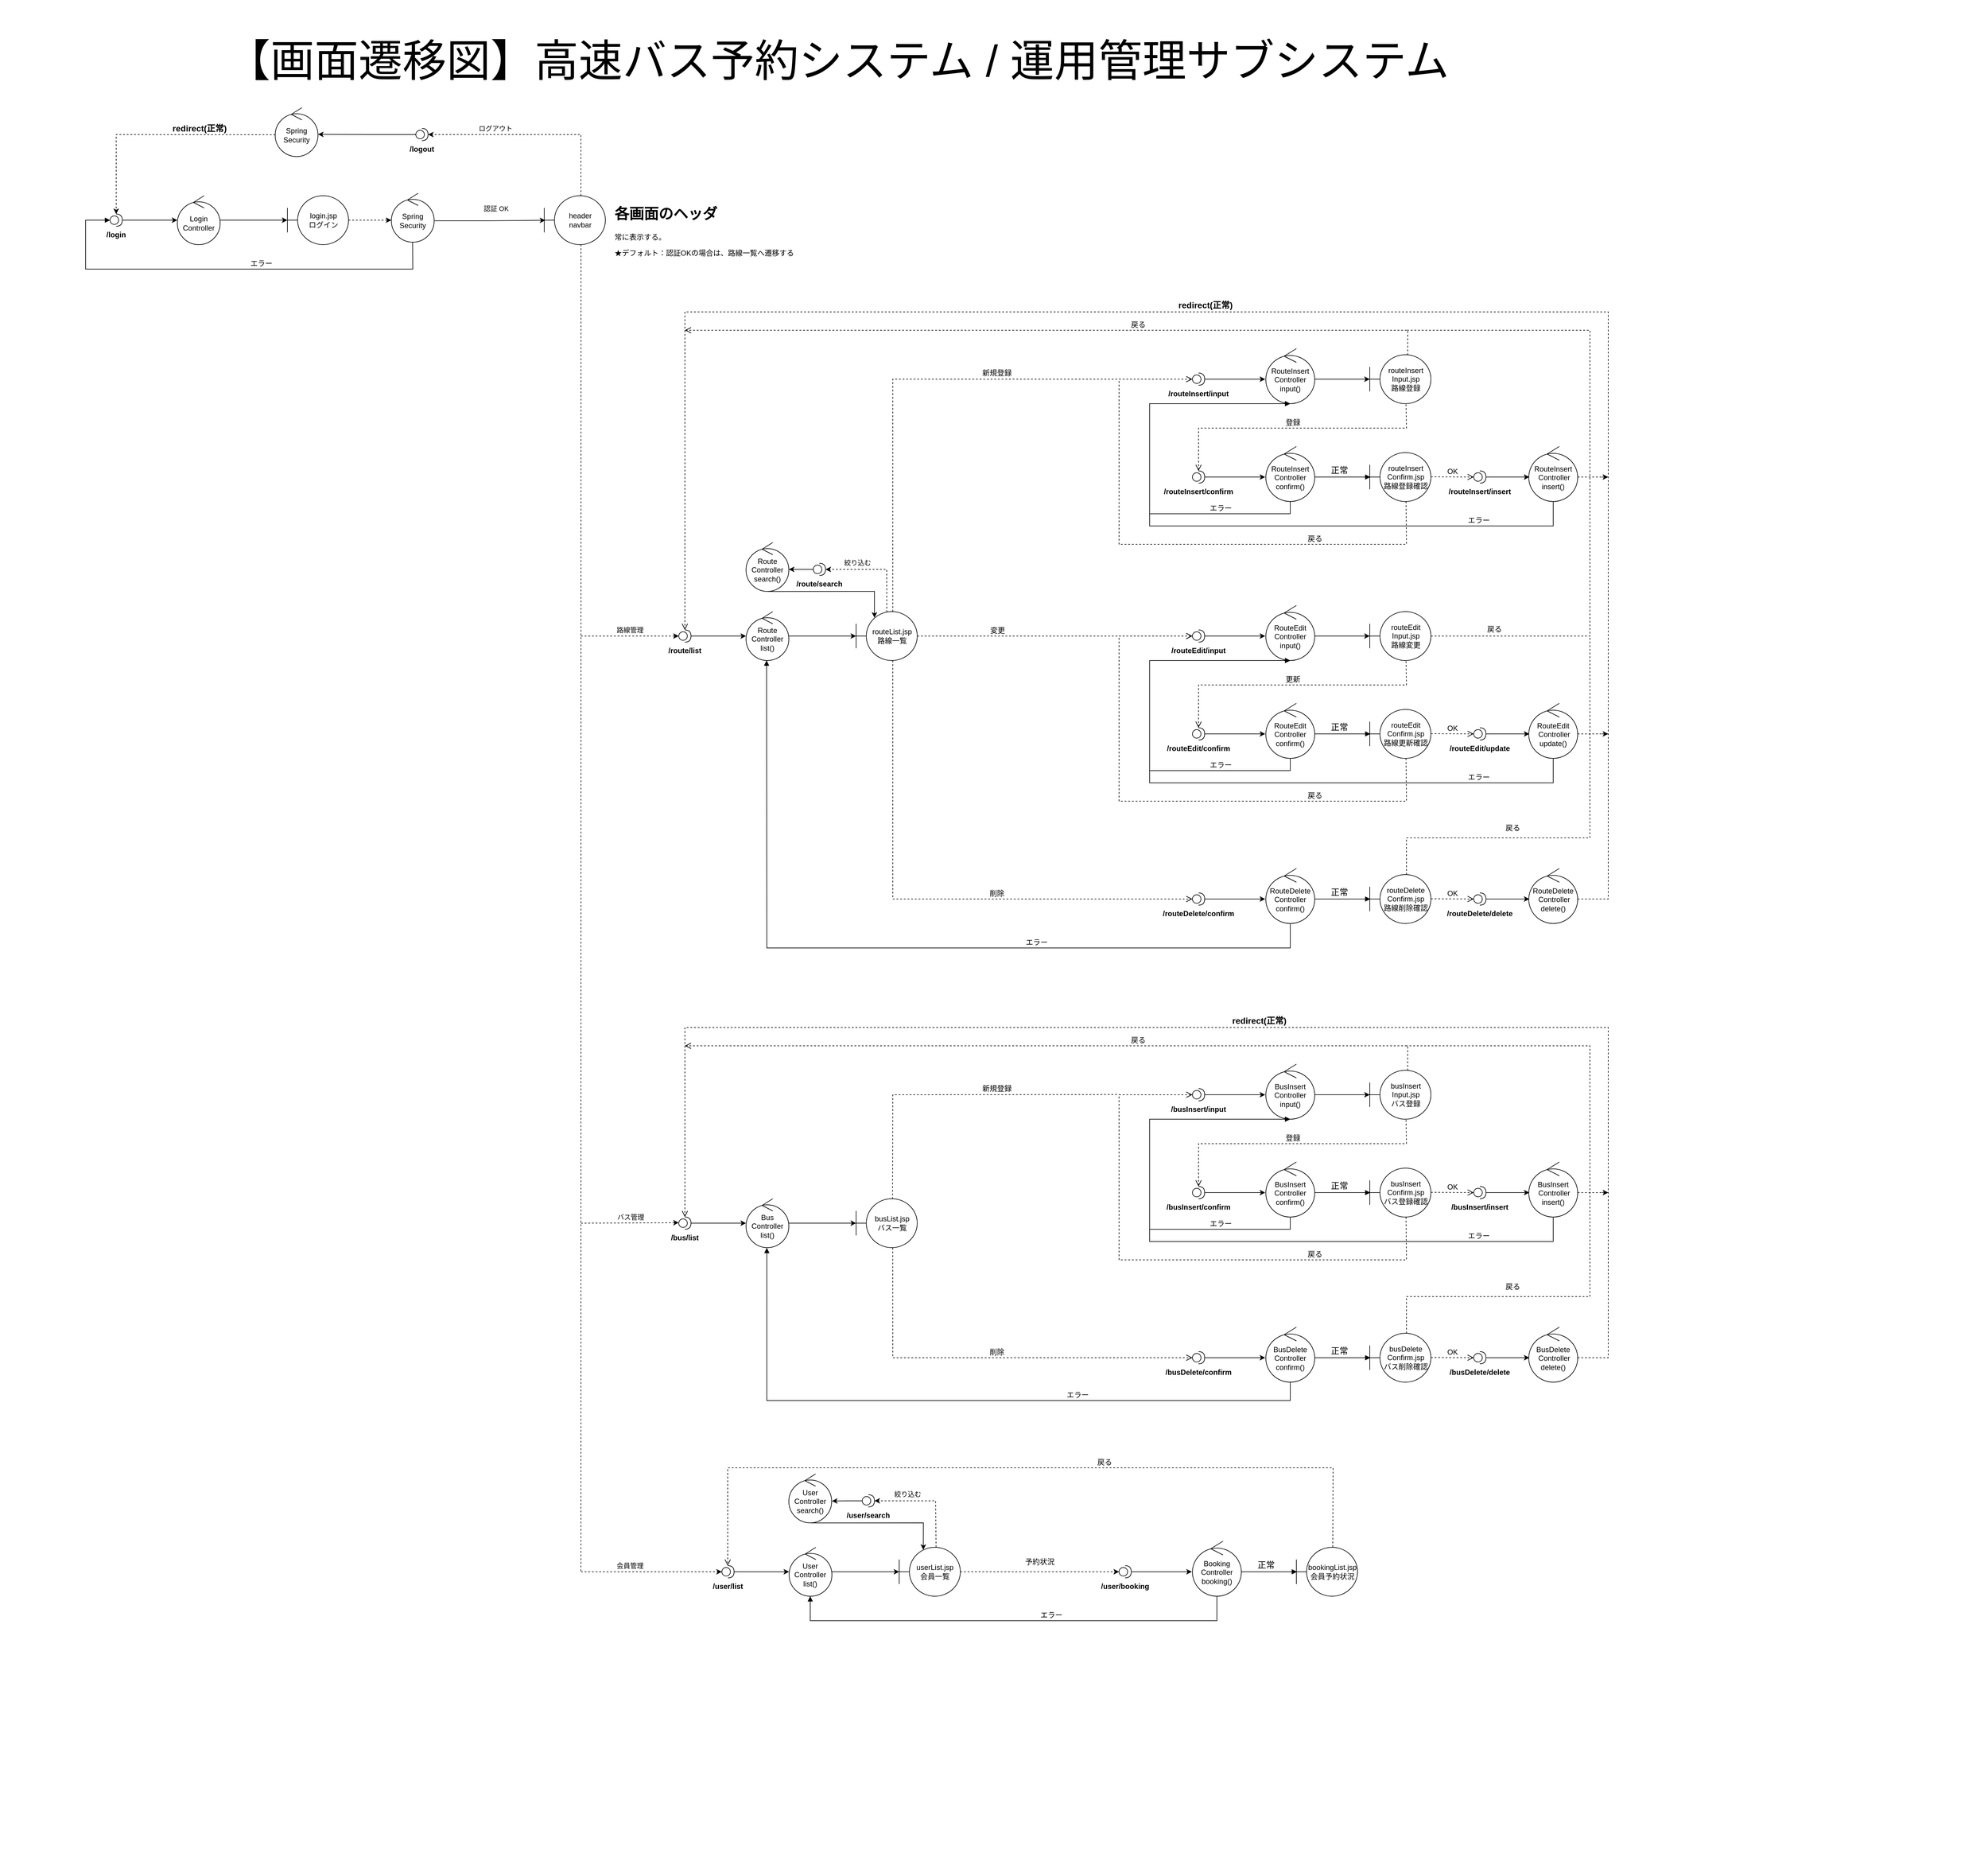 <mxfile version="20.8.16" type="device"><diagram name="運用管理者サブシステム" id="0HBiScvhC2rE0KbNdLhk"><mxGraphModel dx="4029" dy="1434" grid="1" gridSize="10" guides="1" tooltips="1" connect="1" arrows="1" fold="1" page="0" pageScale="1" pageWidth="1169" pageHeight="827" math="0" shadow="0"><root><mxCell id="8mcXqs9RVgTbPK2-14di-0"/><mxCell id="8mcXqs9RVgTbPK2-14di-1" parent="8mcXqs9RVgTbPK2-14di-0"/><mxCell id="8mcXqs9RVgTbPK2-14di-2" value="" style="group" parent="8mcXqs9RVgTbPK2-14di-1" vertex="1" connectable="0"><mxGeometry x="-490" y="620" width="1550" height="1210" as="geometry"/></mxCell><mxCell id="8mcXqs9RVgTbPK2-14di-3" value="" style="group" parent="8mcXqs9RVgTbPK2-14di-2" vertex="1" connectable="0"><mxGeometry x="750" y="890" width="750" height="320" as="geometry"/></mxCell><mxCell id="8mcXqs9RVgTbPK2-14di-4" value="" style="group" parent="8mcXqs9RVgTbPK2-14di-3" vertex="1" connectable="0"><mxGeometry x="90" y="20" width="660" height="90" as="geometry"/></mxCell><mxCell id="8mcXqs9RVgTbPK2-14di-5" value="routeDelete&lt;br&gt;Confirm.jsp&lt;br&gt;路線削除確認" style="shape=umlBoundary;whiteSpace=wrap;html=1;" parent="8mcXqs9RVgTbPK2-14di-4" vertex="1"><mxGeometry x="320" y="10" width="100" height="80" as="geometry"/></mxCell><mxCell id="8mcXqs9RVgTbPK2-14di-6" value="" style="shape=providedRequiredInterface;html=1;verticalLabelPosition=bottom;sketch=0;" parent="8mcXqs9RVgTbPK2-14di-4" vertex="1"><mxGeometry x="30" y="40" width="20" height="20" as="geometry"/></mxCell><mxCell id="8mcXqs9RVgTbPK2-14di-7" value="RouteDelete&lt;br&gt;Controller&lt;br&gt;confirm()" style="ellipse;shape=umlControl;whiteSpace=wrap;html=1;" parent="8mcXqs9RVgTbPK2-14di-4" vertex="1"><mxGeometry x="150" width="80" height="90" as="geometry"/></mxCell><mxCell id="8mcXqs9RVgTbPK2-14di-8" value="/routeDelete/confirm" style="text;align=center;fontStyle=1;verticalAlign=middle;spacingLeft=3;spacingRight=3;strokeColor=none;rotatable=0;points=[[0,0.5],[1,0.5]];portConstraint=eastwest;" parent="8mcXqs9RVgTbPK2-14di-4" vertex="1"><mxGeometry y="60" width="80" height="26" as="geometry"/></mxCell><mxCell id="8mcXqs9RVgTbPK2-14di-9" value="" style="edgeStyle=orthogonalEdgeStyle;rounded=0;orthogonalLoop=1;jettySize=auto;html=1;entryX=-0.012;entryY=0.556;entryDx=0;entryDy=0;entryPerimeter=0;" parent="8mcXqs9RVgTbPK2-14di-4" source="8mcXqs9RVgTbPK2-14di-6" target="8mcXqs9RVgTbPK2-14di-7" edge="1"><mxGeometry relative="1" as="geometry"><mxPoint x="140" y="50" as="targetPoint"/></mxGeometry></mxCell><mxCell id="8mcXqs9RVgTbPK2-14di-10" value="&lt;font style=&quot;font-size: 12px;&quot;&gt;OK&lt;/font&gt;" style="html=1;verticalAlign=bottom;endArrow=open;dashed=1;endSize=8;rounded=0;" parent="8mcXqs9RVgTbPK2-14di-4" edge="1"><mxGeometry relative="1" as="geometry"><mxPoint x="420" y="49.58" as="sourcePoint"/><mxPoint x="490" y="50" as="targetPoint"/></mxGeometry></mxCell><mxCell id="8mcXqs9RVgTbPK2-14di-11" value="" style="shape=providedRequiredInterface;html=1;verticalLabelPosition=bottom;sketch=0;" parent="8mcXqs9RVgTbPK2-14di-4" vertex="1"><mxGeometry x="490" y="40" width="20" height="20" as="geometry"/></mxCell><mxCell id="8mcXqs9RVgTbPK2-14di-12" value="/routeDelete/delete" style="text;align=center;fontStyle=1;verticalAlign=middle;spacingLeft=3;spacingRight=3;strokeColor=none;rotatable=0;points=[[0,0.5],[1,0.5]];portConstraint=eastwest;" parent="8mcXqs9RVgTbPK2-14di-4" vertex="1"><mxGeometry x="460" y="60" width="80" height="26" as="geometry"/></mxCell><mxCell id="8mcXqs9RVgTbPK2-14di-13" value="RouteDelete&lt;br&gt;&amp;nbsp;Controller&lt;br&gt;delete()" style="ellipse;shape=umlControl;whiteSpace=wrap;html=1;" parent="8mcXqs9RVgTbPK2-14di-4" vertex="1"><mxGeometry x="580" width="80" height="90" as="geometry"/></mxCell><mxCell id="8mcXqs9RVgTbPK2-14di-14" value="" style="edgeStyle=orthogonalEdgeStyle;rounded=0;orthogonalLoop=1;jettySize=auto;html=1;entryX=0.013;entryY=0.556;entryDx=0;entryDy=0;entryPerimeter=0;" parent="8mcXqs9RVgTbPK2-14di-4" source="8mcXqs9RVgTbPK2-14di-11" target="8mcXqs9RVgTbPK2-14di-13" edge="1"><mxGeometry relative="1" as="geometry"><mxPoint x="570" y="50" as="targetPoint"/></mxGeometry></mxCell><mxCell id="8mcXqs9RVgTbPK2-14di-15" value="正常" style="html=1;verticalAlign=bottom;endArrow=block;rounded=0;fontSize=14;fillColor=#F5AF58;entryX=0.01;entryY=0.5;entryDx=0;entryDy=0;entryPerimeter=0;" parent="8mcXqs9RVgTbPK2-14di-4" target="8mcXqs9RVgTbPK2-14di-5" edge="1"><mxGeometry x="-0.121" width="80" relative="1" as="geometry"><mxPoint x="230" y="50" as="sourcePoint"/><mxPoint x="310" y="49.5" as="targetPoint"/><mxPoint as="offset"/></mxGeometry></mxCell><mxCell id="8mcXqs9RVgTbPK2-14di-16" value="" style="group" parent="8mcXqs9RVgTbPK2-14di-2" vertex="1" connectable="0"><mxGeometry width="1550" height="960" as="geometry"/></mxCell><mxCell id="8mcXqs9RVgTbPK2-14di-17" value="routeList.jsp&lt;br&gt;路線一覧" style="shape=umlBoundary;whiteSpace=wrap;html=1;" parent="8mcXqs9RVgTbPK2-14di-16" vertex="1"><mxGeometry x="320" y="490" width="100" height="80" as="geometry"/></mxCell><mxCell id="8mcXqs9RVgTbPK2-14di-18" value="" style="edgeStyle=orthogonalEdgeStyle;rounded=0;orthogonalLoop=1;jettySize=auto;html=1;" parent="8mcXqs9RVgTbPK2-14di-16" source="8mcXqs9RVgTbPK2-14di-19" edge="1"><mxGeometry relative="1" as="geometry"><mxPoint x="140.0" y="530" as="targetPoint"/></mxGeometry></mxCell><mxCell id="8mcXqs9RVgTbPK2-14di-19" value="" style="shape=providedRequiredInterface;html=1;verticalLabelPosition=bottom;sketch=0;" parent="8mcXqs9RVgTbPK2-14di-16" vertex="1"><mxGeometry x="30" y="520" width="20" height="20" as="geometry"/></mxCell><mxCell id="8mcXqs9RVgTbPK2-14di-20" value="" style="edgeStyle=orthogonalEdgeStyle;rounded=0;orthogonalLoop=1;jettySize=auto;html=1;" parent="8mcXqs9RVgTbPK2-14di-16" source="8mcXqs9RVgTbPK2-14di-21" edge="1"><mxGeometry relative="1" as="geometry"><mxPoint x="320" y="530" as="targetPoint"/></mxGeometry></mxCell><mxCell id="8mcXqs9RVgTbPK2-14di-21" value="Route Controller&lt;br&gt;list()" style="ellipse;shape=umlControl;whiteSpace=wrap;html=1;" parent="8mcXqs9RVgTbPK2-14di-16" vertex="1"><mxGeometry x="140" y="490" width="70" height="80" as="geometry"/></mxCell><mxCell id="8mcXqs9RVgTbPK2-14di-22" value="/route/list" style="text;align=center;fontStyle=1;verticalAlign=middle;spacingLeft=3;spacingRight=3;strokeColor=none;rotatable=0;points=[[0,0.5],[1,0.5]];portConstraint=eastwest;" parent="8mcXqs9RVgTbPK2-14di-16" vertex="1"><mxGeometry y="540" width="80" height="26" as="geometry"/></mxCell><mxCell id="8mcXqs9RVgTbPK2-14di-23" value="&lt;font style=&quot;font-size: 14px;&quot;&gt;&lt;b style=&quot;&quot;&gt;redirect(正常)&lt;br&gt;&lt;/b&gt;&lt;/font&gt;" style="html=1;verticalAlign=bottom;endArrow=open;dashed=1;endSize=8;rounded=0;fillColor=#F5AF58;" parent="8mcXqs9RVgTbPK2-14di-16" edge="1"><mxGeometry x="-0.167" relative="1" as="geometry"><mxPoint x="1500" y="270" as="sourcePoint"/><mxPoint x="40" y="520" as="targetPoint"/><Array as="points"><mxPoint x="1550" y="270"/><mxPoint x="1550"/><mxPoint x="40"/></Array><mxPoint as="offset"/></mxGeometry></mxCell><mxCell id="8mcXqs9RVgTbPK2-14di-24" value="&lt;font style=&quot;&quot;&gt;&lt;font style=&quot;font-size: 12px;&quot;&gt;戻る&lt;/font&gt;&lt;br&gt;&lt;/font&gt;" style="html=1;verticalAlign=bottom;endArrow=open;dashed=1;endSize=8;rounded=0;fillColor=#F5AF58;fontStyle=0;exitX=0.62;exitY=0.004;exitDx=0;exitDy=0;exitPerimeter=0;" parent="8mcXqs9RVgTbPK2-14di-16" source="8mcXqs9RVgTbPK2-14di-26" edge="1"><mxGeometry x="-0.213" relative="1" as="geometry"><mxPoint x="500" y="260" as="sourcePoint"/><mxPoint x="40" y="30" as="targetPoint"/><Array as="points"><mxPoint x="1222" y="30"/><mxPoint x="1050" y="30"/><mxPoint x="620" y="30"/><mxPoint x="270" y="30"/></Array><mxPoint as="offset"/></mxGeometry></mxCell><mxCell id="8mcXqs9RVgTbPK2-14di-25" value="" style="group" parent="8mcXqs9RVgTbPK2-14di-16" vertex="1" connectable="0"><mxGeometry x="750" y="60" width="750" height="740" as="geometry"/></mxCell><mxCell id="8mcXqs9RVgTbPK2-14di-26" value="routeInsert&lt;br&gt;Input.jsp&lt;br&gt;路線登録" style="shape=umlBoundary;whiteSpace=wrap;html=1;" parent="8mcXqs9RVgTbPK2-14di-25" vertex="1"><mxGeometry x="410" y="10" width="100" height="80" as="geometry"/></mxCell><mxCell id="8mcXqs9RVgTbPK2-14di-27" value="" style="shape=providedRequiredInterface;html=1;verticalLabelPosition=bottom;sketch=0;" parent="8mcXqs9RVgTbPK2-14di-25" vertex="1"><mxGeometry x="120" y="40" width="20" height="20" as="geometry"/></mxCell><mxCell id="8mcXqs9RVgTbPK2-14di-28" value="" style="edgeStyle=orthogonalEdgeStyle;rounded=0;orthogonalLoop=1;jettySize=auto;html=1;" parent="8mcXqs9RVgTbPK2-14di-25" source="8mcXqs9RVgTbPK2-14di-29" edge="1"><mxGeometry relative="1" as="geometry"><mxPoint x="410" y="50" as="targetPoint"/><Array as="points"><mxPoint x="350" y="50"/><mxPoint x="350" y="50"/></Array></mxGeometry></mxCell><mxCell id="8mcXqs9RVgTbPK2-14di-29" value="RouteInsert Controller&lt;br&gt;input()" style="ellipse;shape=umlControl;whiteSpace=wrap;html=1;" parent="8mcXqs9RVgTbPK2-14di-25" vertex="1"><mxGeometry x="240" width="80" height="90" as="geometry"/></mxCell><mxCell id="8mcXqs9RVgTbPK2-14di-30" value="" style="edgeStyle=orthogonalEdgeStyle;rounded=0;orthogonalLoop=1;jettySize=auto;html=1;entryX=-0.012;entryY=0.556;entryDx=0;entryDy=0;entryPerimeter=0;" parent="8mcXqs9RVgTbPK2-14di-25" source="8mcXqs9RVgTbPK2-14di-27" target="8mcXqs9RVgTbPK2-14di-29" edge="1"><mxGeometry relative="1" as="geometry"><mxPoint x="230.0" y="50" as="targetPoint"/></mxGeometry></mxCell><mxCell id="8mcXqs9RVgTbPK2-14di-31" value="/routeInsert/input" style="text;align=center;fontStyle=1;verticalAlign=middle;spacingLeft=3;spacingRight=3;strokeColor=none;rotatable=0;points=[[0,0.5],[1,0.5]];portConstraint=eastwest;" parent="8mcXqs9RVgTbPK2-14di-25" vertex="1"><mxGeometry x="90" y="60" width="80" height="26" as="geometry"/></mxCell><mxCell id="8mcXqs9RVgTbPK2-14di-32" value="routeInsert&lt;br&gt;Confirm.jsp&lt;br&gt;路線登録確認" style="shape=umlBoundary;whiteSpace=wrap;html=1;" parent="8mcXqs9RVgTbPK2-14di-25" vertex="1"><mxGeometry x="410" y="170" width="100" height="80" as="geometry"/></mxCell><mxCell id="8mcXqs9RVgTbPK2-14di-33" value="" style="shape=providedRequiredInterface;html=1;verticalLabelPosition=bottom;sketch=0;" parent="8mcXqs9RVgTbPK2-14di-25" vertex="1"><mxGeometry x="120" y="200" width="20" height="20" as="geometry"/></mxCell><mxCell id="8mcXqs9RVgTbPK2-14di-34" value="RouteInsert Controller&lt;br&gt;confirm()" style="ellipse;shape=umlControl;whiteSpace=wrap;html=1;" parent="8mcXqs9RVgTbPK2-14di-25" vertex="1"><mxGeometry x="240" y="160" width="80" height="90" as="geometry"/></mxCell><mxCell id="8mcXqs9RVgTbPK2-14di-35" value="/routeInsert/confirm" style="text;align=center;fontStyle=1;verticalAlign=middle;spacingLeft=3;spacingRight=3;strokeColor=none;rotatable=0;points=[[0,0.5],[1,0.5]];portConstraint=eastwest;" parent="8mcXqs9RVgTbPK2-14di-25" vertex="1"><mxGeometry x="90" y="220" width="80" height="26" as="geometry"/></mxCell><mxCell id="8mcXqs9RVgTbPK2-14di-36" value="" style="edgeStyle=orthogonalEdgeStyle;rounded=0;orthogonalLoop=1;jettySize=auto;html=1;entryX=-0.012;entryY=0.556;entryDx=0;entryDy=0;entryPerimeter=0;" parent="8mcXqs9RVgTbPK2-14di-25" source="8mcXqs9RVgTbPK2-14di-33" target="8mcXqs9RVgTbPK2-14di-34" edge="1"><mxGeometry relative="1" as="geometry"><mxPoint x="230" y="210" as="targetPoint"/></mxGeometry></mxCell><mxCell id="8mcXqs9RVgTbPK2-14di-37" value="&lt;font style=&quot;font-size: 12px;&quot;&gt;登録&lt;/font&gt;" style="html=1;verticalAlign=bottom;endArrow=open;dashed=1;endSize=8;rounded=0;exitX=0.593;exitY=1.016;exitDx=0;exitDy=0;exitPerimeter=0;" parent="8mcXqs9RVgTbPK2-14di-25" source="8mcXqs9RVgTbPK2-14di-26" target="8mcXqs9RVgTbPK2-14di-33" edge="1"><mxGeometry relative="1" as="geometry"><mxPoint x="470" y="130" as="sourcePoint"/><mxPoint x="150" y="180" as="targetPoint"/><Array as="points"><mxPoint x="470" y="130"/><mxPoint x="380" y="130"/><mxPoint x="130" y="130"/></Array></mxGeometry></mxCell><mxCell id="8mcXqs9RVgTbPK2-14di-38" value="&lt;font style=&quot;font-size: 12px;&quot;&gt;エラー&lt;/font&gt;" style="html=1;verticalAlign=bottom;endArrow=block;rounded=0;" parent="8mcXqs9RVgTbPK2-14di-25" edge="1"><mxGeometry x="-0.594" width="80" relative="1" as="geometry"><mxPoint x="280" y="250" as="sourcePoint"/><mxPoint x="280" y="90" as="targetPoint"/><Array as="points"><mxPoint x="280" y="270"/><mxPoint x="50" y="270"/><mxPoint x="50" y="90"/></Array><mxPoint as="offset"/></mxGeometry></mxCell><mxCell id="8mcXqs9RVgTbPK2-14di-39" value="&lt;font style=&quot;font-size: 12px;&quot;&gt;戻る&lt;/font&gt;" style="html=1;verticalAlign=bottom;endArrow=open;dashed=1;endSize=8;rounded=0;exitX=0.593;exitY=1.016;exitDx=0;exitDy=0;exitPerimeter=0;entryX=0;entryY=0.5;entryDx=0;entryDy=0;entryPerimeter=0;" parent="8mcXqs9RVgTbPK2-14di-25" target="8mcXqs9RVgTbPK2-14di-27" edge="1"><mxGeometry x="-0.527" relative="1" as="geometry"><mxPoint x="469.3" y="250.0" as="sourcePoint"/><mxPoint x="110" y="50" as="targetPoint"/><Array as="points"><mxPoint x="470" y="320"/><mxPoint y="320"/><mxPoint y="90"/><mxPoint y="50"/><mxPoint x="20" y="50"/><mxPoint x="60" y="50"/></Array><mxPoint as="offset"/></mxGeometry></mxCell><mxCell id="8mcXqs9RVgTbPK2-14di-40" value="&lt;font style=&quot;font-size: 12px;&quot;&gt;OK&lt;/font&gt;" style="html=1;verticalAlign=bottom;endArrow=open;dashed=1;endSize=8;rounded=0;" parent="8mcXqs9RVgTbPK2-14di-25" edge="1"><mxGeometry relative="1" as="geometry"><mxPoint x="510" y="209.58" as="sourcePoint"/><mxPoint x="580" y="210" as="targetPoint"/></mxGeometry></mxCell><mxCell id="8mcXqs9RVgTbPK2-14di-41" value="" style="shape=providedRequiredInterface;html=1;verticalLabelPosition=bottom;sketch=0;" parent="8mcXqs9RVgTbPK2-14di-25" vertex="1"><mxGeometry x="580" y="200" width="20" height="20" as="geometry"/></mxCell><mxCell id="8mcXqs9RVgTbPK2-14di-42" value="/routeInsert/insert" style="text;align=center;fontStyle=1;verticalAlign=middle;spacingLeft=3;spacingRight=3;strokeColor=none;rotatable=0;points=[[0,0.5],[1,0.5]];portConstraint=eastwest;" parent="8mcXqs9RVgTbPK2-14di-25" vertex="1"><mxGeometry x="550" y="220" width="80" height="26" as="geometry"/></mxCell><mxCell id="8mcXqs9RVgTbPK2-14di-43" value="RouteInsert&lt;br&gt;&amp;nbsp;Controller&lt;br&gt;insert()" style="ellipse;shape=umlControl;whiteSpace=wrap;html=1;" parent="8mcXqs9RVgTbPK2-14di-25" vertex="1"><mxGeometry x="670" y="160" width="80" height="90" as="geometry"/></mxCell><mxCell id="8mcXqs9RVgTbPK2-14di-44" value="" style="edgeStyle=orthogonalEdgeStyle;rounded=0;orthogonalLoop=1;jettySize=auto;html=1;entryX=0.013;entryY=0.556;entryDx=0;entryDy=0;entryPerimeter=0;" parent="8mcXqs9RVgTbPK2-14di-25" source="8mcXqs9RVgTbPK2-14di-41" target="8mcXqs9RVgTbPK2-14di-43" edge="1"><mxGeometry relative="1" as="geometry"><mxPoint x="660" y="210" as="targetPoint"/></mxGeometry></mxCell><mxCell id="8mcXqs9RVgTbPK2-14di-45" value="&lt;font style=&quot;font-size: 12px;&quot;&gt;エラー&lt;/font&gt;" style="html=1;verticalAlign=bottom;endArrow=block;rounded=0;" parent="8mcXqs9RVgTbPK2-14di-25" edge="1"><mxGeometry x="-0.713" width="80" relative="1" as="geometry"><mxPoint x="710" y="250" as="sourcePoint"/><mxPoint x="280" y="90" as="targetPoint"/><Array as="points"><mxPoint x="710" y="290"/><mxPoint x="50" y="290"/><mxPoint x="50" y="90"/></Array><mxPoint as="offset"/></mxGeometry></mxCell><mxCell id="8mcXqs9RVgTbPK2-14di-46" value="正常" style="html=1;verticalAlign=bottom;endArrow=block;rounded=0;fontSize=14;fillColor=#F5AF58;entryX=0.01;entryY=0.5;entryDx=0;entryDy=0;entryPerimeter=0;" parent="8mcXqs9RVgTbPK2-14di-25" target="8mcXqs9RVgTbPK2-14di-32" edge="1"><mxGeometry x="-0.121" width="80" relative="1" as="geometry"><mxPoint x="320" y="210" as="sourcePoint"/><mxPoint x="400" y="209.5" as="targetPoint"/><mxPoint as="offset"/></mxGeometry></mxCell><mxCell id="8mcXqs9RVgTbPK2-14di-47" value="" style="group" parent="8mcXqs9RVgTbPK2-14di-25" vertex="1" connectable="0"><mxGeometry y="420" width="750" height="320" as="geometry"/></mxCell><mxCell id="8mcXqs9RVgTbPK2-14di-48" value="routeEdit&lt;br&gt;Input.jsp&lt;br&gt;路線変更" style="shape=umlBoundary;whiteSpace=wrap;html=1;" parent="8mcXqs9RVgTbPK2-14di-47" vertex="1"><mxGeometry x="410" y="10" width="100" height="80" as="geometry"/></mxCell><mxCell id="8mcXqs9RVgTbPK2-14di-49" value="" style="shape=providedRequiredInterface;html=1;verticalLabelPosition=bottom;sketch=0;" parent="8mcXqs9RVgTbPK2-14di-47" vertex="1"><mxGeometry x="120" y="40" width="20" height="20" as="geometry"/></mxCell><mxCell id="8mcXqs9RVgTbPK2-14di-50" value="" style="edgeStyle=orthogonalEdgeStyle;rounded=0;orthogonalLoop=1;jettySize=auto;html=1;" parent="8mcXqs9RVgTbPK2-14di-47" source="8mcXqs9RVgTbPK2-14di-51" edge="1"><mxGeometry relative="1" as="geometry"><mxPoint x="410" y="50" as="targetPoint"/><Array as="points"><mxPoint x="350" y="50"/><mxPoint x="350" y="50"/></Array></mxGeometry></mxCell><mxCell id="8mcXqs9RVgTbPK2-14di-51" value="RouteEdit Controller&lt;br&gt;input()" style="ellipse;shape=umlControl;whiteSpace=wrap;html=1;" parent="8mcXqs9RVgTbPK2-14di-47" vertex="1"><mxGeometry x="240" width="80" height="90" as="geometry"/></mxCell><mxCell id="8mcXqs9RVgTbPK2-14di-52" value="" style="edgeStyle=orthogonalEdgeStyle;rounded=0;orthogonalLoop=1;jettySize=auto;html=1;entryX=-0.012;entryY=0.556;entryDx=0;entryDy=0;entryPerimeter=0;" parent="8mcXqs9RVgTbPK2-14di-47" source="8mcXqs9RVgTbPK2-14di-49" target="8mcXqs9RVgTbPK2-14di-51" edge="1"><mxGeometry relative="1" as="geometry"><mxPoint x="230.0" y="50" as="targetPoint"/></mxGeometry></mxCell><mxCell id="8mcXqs9RVgTbPK2-14di-53" value="/routeEdit/input" style="text;align=center;fontStyle=1;verticalAlign=middle;spacingLeft=3;spacingRight=3;strokeColor=none;rotatable=0;points=[[0,0.5],[1,0.5]];portConstraint=eastwest;" parent="8mcXqs9RVgTbPK2-14di-47" vertex="1"><mxGeometry x="90" y="60" width="80" height="26" as="geometry"/></mxCell><mxCell id="8mcXqs9RVgTbPK2-14di-54" value="routeEdit&lt;br&gt;Confirm.jsp&lt;br&gt;路線更新確認" style="shape=umlBoundary;whiteSpace=wrap;html=1;" parent="8mcXqs9RVgTbPK2-14di-47" vertex="1"><mxGeometry x="410" y="170" width="100" height="80" as="geometry"/></mxCell><mxCell id="8mcXqs9RVgTbPK2-14di-55" value="" style="shape=providedRequiredInterface;html=1;verticalLabelPosition=bottom;sketch=0;" parent="8mcXqs9RVgTbPK2-14di-47" vertex="1"><mxGeometry x="120" y="200" width="20" height="20" as="geometry"/></mxCell><mxCell id="8mcXqs9RVgTbPK2-14di-56" value="RouteEdit&lt;br&gt;Controller&lt;br&gt;confirm()" style="ellipse;shape=umlControl;whiteSpace=wrap;html=1;" parent="8mcXqs9RVgTbPK2-14di-47" vertex="1"><mxGeometry x="240" y="160" width="80" height="90" as="geometry"/></mxCell><mxCell id="8mcXqs9RVgTbPK2-14di-57" value="/routeEdit/confirm" style="text;align=center;fontStyle=1;verticalAlign=middle;spacingLeft=3;spacingRight=3;strokeColor=none;rotatable=0;points=[[0,0.5],[1,0.5]];portConstraint=eastwest;" parent="8mcXqs9RVgTbPK2-14di-47" vertex="1"><mxGeometry x="90" y="220" width="80" height="26" as="geometry"/></mxCell><mxCell id="8mcXqs9RVgTbPK2-14di-58" value="" style="edgeStyle=orthogonalEdgeStyle;rounded=0;orthogonalLoop=1;jettySize=auto;html=1;entryX=-0.012;entryY=0.556;entryDx=0;entryDy=0;entryPerimeter=0;" parent="8mcXqs9RVgTbPK2-14di-47" source="8mcXqs9RVgTbPK2-14di-55" target="8mcXqs9RVgTbPK2-14di-56" edge="1"><mxGeometry relative="1" as="geometry"><mxPoint x="230" y="210" as="targetPoint"/></mxGeometry></mxCell><mxCell id="8mcXqs9RVgTbPK2-14di-59" value="&lt;font style=&quot;font-size: 12px;&quot;&gt;更新&lt;/font&gt;" style="html=1;verticalAlign=bottom;endArrow=open;dashed=1;endSize=8;rounded=0;exitX=0.593;exitY=1.016;exitDx=0;exitDy=0;exitPerimeter=0;" parent="8mcXqs9RVgTbPK2-14di-47" source="8mcXqs9RVgTbPK2-14di-48" target="8mcXqs9RVgTbPK2-14di-55" edge="1"><mxGeometry relative="1" as="geometry"><mxPoint x="470" y="130" as="sourcePoint"/><mxPoint x="150" y="180" as="targetPoint"/><Array as="points"><mxPoint x="470" y="130"/><mxPoint x="380" y="130"/><mxPoint x="130" y="130"/></Array></mxGeometry></mxCell><mxCell id="8mcXqs9RVgTbPK2-14di-60" value="&lt;font style=&quot;font-size: 12px;&quot;&gt;エラー&lt;/font&gt;" style="html=1;verticalAlign=bottom;endArrow=block;rounded=0;" parent="8mcXqs9RVgTbPK2-14di-47" edge="1"><mxGeometry x="-0.594" width="80" relative="1" as="geometry"><mxPoint x="280" y="250" as="sourcePoint"/><mxPoint x="280" y="90" as="targetPoint"/><Array as="points"><mxPoint x="280" y="270"/><mxPoint x="50" y="270"/><mxPoint x="50" y="90"/></Array><mxPoint as="offset"/></mxGeometry></mxCell><mxCell id="8mcXqs9RVgTbPK2-14di-61" value="&lt;font style=&quot;font-size: 12px;&quot;&gt;戻る&lt;/font&gt;" style="html=1;verticalAlign=bottom;endArrow=open;dashed=1;endSize=8;rounded=0;exitX=0.593;exitY=1.016;exitDx=0;exitDy=0;exitPerimeter=0;entryX=0;entryY=0.5;entryDx=0;entryDy=0;entryPerimeter=0;" parent="8mcXqs9RVgTbPK2-14di-47" target="8mcXqs9RVgTbPK2-14di-49" edge="1"><mxGeometry x="-0.527" relative="1" as="geometry"><mxPoint x="469.3" y="250.0" as="sourcePoint"/><mxPoint y="10" as="targetPoint"/><Array as="points"><mxPoint x="470" y="320"/><mxPoint y="320"/><mxPoint y="90"/><mxPoint y="50"/><mxPoint x="20" y="50"/><mxPoint x="60" y="50"/></Array><mxPoint as="offset"/></mxGeometry></mxCell><mxCell id="8mcXqs9RVgTbPK2-14di-62" value="&lt;font style=&quot;font-size: 12px;&quot;&gt;OK&lt;/font&gt;" style="html=1;verticalAlign=bottom;endArrow=open;dashed=1;endSize=8;rounded=0;" parent="8mcXqs9RVgTbPK2-14di-47" edge="1"><mxGeometry relative="1" as="geometry"><mxPoint x="510" y="209.58" as="sourcePoint"/><mxPoint x="580" y="210" as="targetPoint"/></mxGeometry></mxCell><mxCell id="8mcXqs9RVgTbPK2-14di-63" value="" style="shape=providedRequiredInterface;html=1;verticalLabelPosition=bottom;sketch=0;" parent="8mcXqs9RVgTbPK2-14di-47" vertex="1"><mxGeometry x="580" y="200" width="20" height="20" as="geometry"/></mxCell><mxCell id="8mcXqs9RVgTbPK2-14di-64" value="/routeEdit/update" style="text;align=center;fontStyle=1;verticalAlign=middle;spacingLeft=3;spacingRight=3;strokeColor=none;rotatable=0;points=[[0,0.5],[1,0.5]];portConstraint=eastwest;" parent="8mcXqs9RVgTbPK2-14di-47" vertex="1"><mxGeometry x="550" y="220" width="80" height="26" as="geometry"/></mxCell><mxCell id="8mcXqs9RVgTbPK2-14di-65" value="RouteEdit&lt;br&gt;&amp;nbsp;Controller&lt;br&gt;update()" style="ellipse;shape=umlControl;whiteSpace=wrap;html=1;" parent="8mcXqs9RVgTbPK2-14di-47" vertex="1"><mxGeometry x="670" y="160" width="80" height="90" as="geometry"/></mxCell><mxCell id="8mcXqs9RVgTbPK2-14di-66" value="" style="edgeStyle=orthogonalEdgeStyle;rounded=0;orthogonalLoop=1;jettySize=auto;html=1;entryX=0.013;entryY=0.556;entryDx=0;entryDy=0;entryPerimeter=0;" parent="8mcXqs9RVgTbPK2-14di-47" source="8mcXqs9RVgTbPK2-14di-63" target="8mcXqs9RVgTbPK2-14di-65" edge="1"><mxGeometry relative="1" as="geometry"><mxPoint x="660" y="210" as="targetPoint"/></mxGeometry></mxCell><mxCell id="8mcXqs9RVgTbPK2-14di-67" value="&lt;font style=&quot;font-size: 12px;&quot;&gt;エラー&lt;/font&gt;" style="html=1;verticalAlign=bottom;endArrow=block;rounded=0;" parent="8mcXqs9RVgTbPK2-14di-47" edge="1"><mxGeometry x="-0.713" width="80" relative="1" as="geometry"><mxPoint x="710" y="250" as="sourcePoint"/><mxPoint x="280" y="90" as="targetPoint"/><Array as="points"><mxPoint x="710" y="290"/><mxPoint x="50" y="290"/><mxPoint x="50" y="90"/></Array><mxPoint as="offset"/></mxGeometry></mxCell><mxCell id="8mcXqs9RVgTbPK2-14di-68" value="正常" style="html=1;verticalAlign=bottom;endArrow=block;rounded=0;fontSize=14;fillColor=#F5AF58;entryX=0.01;entryY=0.5;entryDx=0;entryDy=0;entryPerimeter=0;" parent="8mcXqs9RVgTbPK2-14di-47" target="8mcXqs9RVgTbPK2-14di-54" edge="1"><mxGeometry x="-0.121" width="80" relative="1" as="geometry"><mxPoint x="320" y="210" as="sourcePoint"/><mxPoint x="400" y="209.5" as="targetPoint"/><mxPoint as="offset"/></mxGeometry></mxCell><mxCell id="8mcXqs9RVgTbPK2-14di-69" value="&lt;span style=&quot;color: rgb(0, 0, 0); font-family: Helvetica; font-size: 12px; font-style: normal; font-variant-ligatures: normal; font-variant-caps: normal; font-weight: 400; letter-spacing: normal; orphans: 2; text-align: center; text-indent: 0px; text-transform: none; widows: 2; word-spacing: 0px; -webkit-text-stroke-width: 0px; background-color: rgb(255, 255, 255); text-decoration-thickness: initial; text-decoration-style: initial; text-decoration-color: initial; float: none; display: inline !important;&quot;&gt;戻る&lt;/span&gt;" style="text;whiteSpace=wrap;html=1;fontSize=12;fontFamily=Helvetica;fontColor=default;" parent="8mcXqs9RVgTbPK2-14di-47" vertex="1"><mxGeometry x="600" y="25" width="60" height="40" as="geometry"/></mxCell><mxCell id="8mcXqs9RVgTbPK2-14di-70" value="&lt;font style=&quot;font-size: 12px;&quot;&gt;変更&lt;/font&gt;" style="html=1;verticalAlign=bottom;endArrow=open;dashed=1;endSize=8;rounded=0;exitX=1.002;exitY=0.5;exitDx=0;exitDy=0;exitPerimeter=0;" parent="8mcXqs9RVgTbPK2-14di-16" source="8mcXqs9RVgTbPK2-14di-17" edge="1"><mxGeometry x="-0.418" relative="1" as="geometry"><mxPoint x="420.0" y="530.08" as="sourcePoint"/><mxPoint x="870" y="530" as="targetPoint"/><Array as="points"><mxPoint x="420" y="530"/></Array><mxPoint as="offset"/></mxGeometry></mxCell><mxCell id="8mcXqs9RVgTbPK2-14di-71" value="" style="endArrow=none;dashed=1;html=1;rounded=0;shadow=0;fontFamily=Helvetica;fontSize=12;fontColor=default;" parent="8mcXqs9RVgTbPK2-14di-16" edge="1"><mxGeometry width="50" height="50" relative="1" as="geometry"><mxPoint x="1500" y="690" as="sourcePoint"/><mxPoint x="1550" y="270" as="targetPoint"/><Array as="points"><mxPoint x="1550" y="690"/></Array></mxGeometry></mxCell><mxCell id="8mcXqs9RVgTbPK2-14di-72" value="" style="endArrow=none;dashed=1;html=1;rounded=0;shadow=0;fontFamily=Helvetica;fontSize=12;fontColor=default;exitX=1;exitY=0.5;exitDx=0;exitDy=0;exitPerimeter=0;" parent="8mcXqs9RVgTbPK2-14di-16" source="8mcXqs9RVgTbPK2-14di-48" edge="1"><mxGeometry width="50" height="50" relative="1" as="geometry"><mxPoint x="1470" y="720" as="sourcePoint"/><mxPoint x="1220" y="30" as="targetPoint"/><Array as="points"><mxPoint x="1520" y="530"/><mxPoint x="1520" y="30"/></Array></mxGeometry></mxCell><mxCell id="8mcXqs9RVgTbPK2-14di-73" value="" style="endArrow=none;dashed=1;html=1;rounded=0;shadow=0;fontFamily=Helvetica;fontSize=12;fontColor=default;" parent="8mcXqs9RVgTbPK2-14di-16" edge="1"><mxGeometry width="50" height="50" relative="1" as="geometry"><mxPoint x="1500" y="960" as="sourcePoint"/><mxPoint x="1550" y="690" as="targetPoint"/><Array as="points"><mxPoint x="1550" y="960"/></Array></mxGeometry></mxCell><mxCell id="8mcXqs9RVgTbPK2-14di-74" value="" style="endArrow=none;dashed=1;html=1;rounded=0;shadow=0;fontFamily=Helvetica;fontSize=12;fontColor=default;" parent="8mcXqs9RVgTbPK2-14di-16" edge="1"><mxGeometry width="50" height="50" relative="1" as="geometry"><mxPoint x="1220" y="920" as="sourcePoint"/><mxPoint x="1520" y="530" as="targetPoint"/><Array as="points"><mxPoint x="1220" y="860"/><mxPoint x="1520" y="860"/><mxPoint x="1520" y="620"/></Array></mxGeometry></mxCell><mxCell id="8mcXqs9RVgTbPK2-14di-75" value="&lt;span style=&quot;color: rgb(0, 0, 0); font-family: Helvetica; font-size: 12px; font-style: normal; font-variant-ligatures: normal; font-variant-caps: normal; font-weight: 400; letter-spacing: normal; orphans: 2; text-align: center; text-indent: 0px; text-transform: none; widows: 2; word-spacing: 0px; -webkit-text-stroke-width: 0px; background-color: rgb(255, 255, 255); text-decoration-thickness: initial; text-decoration-style: initial; text-decoration-color: initial; float: none; display: inline !important;&quot;&gt;戻る&lt;/span&gt;" style="text;whiteSpace=wrap;html=1;fontSize=12;fontFamily=Helvetica;fontColor=default;" parent="8mcXqs9RVgTbPK2-14di-16" vertex="1"><mxGeometry x="1380" y="830" width="60" height="40" as="geometry"/></mxCell><mxCell id="8mcXqs9RVgTbPK2-14di-76" value="&lt;font style=&quot;font-size: 12px;&quot;&gt;削除&lt;/font&gt;" style="html=1;verticalAlign=bottom;endArrow=open;dashed=1;endSize=8;rounded=0;entryX=0;entryY=0.5;entryDx=0;entryDy=0;entryPerimeter=0;" parent="8mcXqs9RVgTbPK2-14di-16" target="8mcXqs9RVgTbPK2-14di-6" edge="1"><mxGeometry x="0.273" relative="1" as="geometry"><mxPoint x="380" y="570" as="sourcePoint"/><mxPoint x="868.1" y="965.52" as="targetPoint"/><Array as="points"><mxPoint x="380" y="960"/></Array><mxPoint as="offset"/></mxGeometry></mxCell><mxCell id="8mcXqs9RVgTbPK2-14di-77" value="" style="endArrow=classic;html=1;rounded=0;shadow=0;fontFamily=Helvetica;fontSize=12;fontColor=default;" parent="8mcXqs9RVgTbPK2-14di-16" edge="1"><mxGeometry width="50" height="50" relative="1" as="geometry"><mxPoint x="1540" y="690" as="sourcePoint"/><mxPoint x="1550" y="690" as="targetPoint"/></mxGeometry></mxCell><mxCell id="8mcXqs9RVgTbPK2-14di-78" value="" style="endArrow=classic;html=1;rounded=0;shadow=0;fontFamily=Helvetica;fontSize=12;fontColor=default;" parent="8mcXqs9RVgTbPK2-14di-16" edge="1"><mxGeometry width="50" height="50" relative="1" as="geometry"><mxPoint x="1540" y="270.0" as="sourcePoint"/><mxPoint x="1550" y="270.0" as="targetPoint"/></mxGeometry></mxCell><mxCell id="YF4wu_YNg6AW7Xl7TeEa-7" value="" style="shape=providedRequiredInterface;html=1;verticalLabelPosition=bottom;sketch=0;" parent="8mcXqs9RVgTbPK2-14di-16" vertex="1"><mxGeometry x="250" y="411" width="20" height="20" as="geometry"/></mxCell><mxCell id="YF4wu_YNg6AW7Xl7TeEa-8" value="/route/search" style="text;align=center;fontStyle=1;verticalAlign=middle;spacingLeft=3;spacingRight=3;strokeColor=none;rotatable=0;points=[[0,0.5],[1,0.5]];portConstraint=eastwest;" parent="8mcXqs9RVgTbPK2-14di-16" vertex="1"><mxGeometry x="220" y="431" width="80" height="26" as="geometry"/></mxCell><mxCell id="YF4wu_YNg6AW7Xl7TeEa-6" value="" style="edgeStyle=orthogonalEdgeStyle;rounded=0;orthogonalLoop=1;jettySize=auto;html=1;" parent="8mcXqs9RVgTbPK2-14di-16" source="YF4wu_YNg6AW7Xl7TeEa-7" edge="1"><mxGeometry relative="1" as="geometry"><mxPoint x="210" y="421" as="targetPoint"/><Array as="points"/></mxGeometry></mxCell><mxCell id="YF4wu_YNg6AW7Xl7TeEa-12" value="Route Controller&lt;br&gt;search()" style="ellipse;shape=umlControl;whiteSpace=wrap;html=1;" parent="8mcXqs9RVgTbPK2-14di-16" vertex="1"><mxGeometry x="140" y="377" width="70" height="80" as="geometry"/></mxCell><mxCell id="YF4wu_YNg6AW7Xl7TeEa-11" value="" style="endArrow=classic;html=1;rounded=0;exitX=0.502;exitY=0.012;exitDx=0;exitDy=0;exitPerimeter=0;entryX=1;entryY=0.5;entryDx=0;entryDy=0;entryPerimeter=0;dashed=1;" parent="8mcXqs9RVgTbPK2-14di-16" source="8mcXqs9RVgTbPK2-14di-17" target="YF4wu_YNg6AW7Xl7TeEa-7" edge="1"><mxGeometry width="50" height="50" relative="1" as="geometry"><mxPoint x="290" y="470" as="sourcePoint"/><mxPoint x="370" y="390" as="targetPoint"/><Array as="points"><mxPoint x="370" y="421"/></Array></mxGeometry></mxCell><mxCell id="YF4wu_YNg6AW7Xl7TeEa-15" value="絞り込む" style="edgeLabel;html=1;align=center;verticalAlign=middle;resizable=0;points=[];" parent="YF4wu_YNg6AW7Xl7TeEa-11" vertex="1" connectable="0"><mxGeometry x="0.387" y="-1" relative="1" as="geometry"><mxPoint y="-10" as="offset"/></mxGeometry></mxCell><mxCell id="YF4wu_YNg6AW7Xl7TeEa-13" value="" style="endArrow=classic;html=1;rounded=0;exitX=0.518;exitY=1.002;exitDx=0;exitDy=0;exitPerimeter=0;" parent="8mcXqs9RVgTbPK2-14di-16" source="YF4wu_YNg6AW7Xl7TeEa-12" edge="1"><mxGeometry width="50" height="50" relative="1" as="geometry"><mxPoint x="290" y="470" as="sourcePoint"/><mxPoint x="350" y="500" as="targetPoint"/><Array as="points"><mxPoint x="350" y="457"/></Array></mxGeometry></mxCell><mxCell id="liy5wpS2l4A6J7uDCuDg-4" value="&lt;font style=&quot;font-size: 12px;&quot;&gt;エラー&lt;/font&gt;" style="html=1;verticalAlign=bottom;endArrow=block;rounded=0;entryX=0.48;entryY=0.998;entryDx=0;entryDy=0;entryPerimeter=0;" parent="8mcXqs9RVgTbPK2-14di-2" target="8mcXqs9RVgTbPK2-14di-21" edge="1"><mxGeometry x="-0.333" width="80" relative="1" as="geometry"><mxPoint x="1030" y="1000" as="sourcePoint"/><mxPoint x="180" y="570" as="targetPoint"/><Array as="points"><mxPoint x="1030" y="1040"/><mxPoint x="174" y="1040"/></Array><mxPoint as="offset"/></mxGeometry></mxCell><mxCell id="8mcXqs9RVgTbPK2-14di-81" value="" style="endArrow=none;dashed=1;html=1;rounded=0;shadow=0;fontFamily=Helvetica;fontSize=12;fontColor=default;exitX=0.6;exitY=0;exitDx=0;exitDy=0;exitPerimeter=0;" parent="8mcXqs9RVgTbPK2-14di-1" source="8mcXqs9RVgTbPK2-14di-17" edge="1"><mxGeometry width="50" height="50" relative="1" as="geometry"><mxPoint x="-70" y="1160" as="sourcePoint"/><mxPoint x="260" y="730" as="targetPoint"/><Array as="points"><mxPoint x="-110" y="730"/></Array></mxGeometry></mxCell><mxCell id="8mcXqs9RVgTbPK2-14di-82" value="新規登録" style="edgeLabel;html=1;align=center;verticalAlign=middle;resizable=0;points=[];fontSize=12;fontFamily=Helvetica;fontColor=default;" parent="8mcXqs9RVgTbPK2-14di-81" vertex="1" connectable="0"><mxGeometry x="-0.096" y="-4" relative="1" as="geometry"><mxPoint x="166" y="-51" as="offset"/></mxGeometry></mxCell><mxCell id="8mcXqs9RVgTbPK2-14di-83" value="" style="group" parent="8mcXqs9RVgTbPK2-14di-1" vertex="1" connectable="0"><mxGeometry x="260" y="2590" width="750" height="320" as="geometry"/></mxCell><mxCell id="8mcXqs9RVgTbPK2-14di-84" value="" style="group" parent="8mcXqs9RVgTbPK2-14di-83" vertex="1" connectable="0"><mxGeometry x="90" y="-310" width="660" height="90" as="geometry"/></mxCell><mxCell id="8mcXqs9RVgTbPK2-14di-85" value="busDelete&lt;br&gt;Confirm.jsp&lt;br&gt;バス削除確認" style="shape=umlBoundary;whiteSpace=wrap;html=1;" parent="8mcXqs9RVgTbPK2-14di-84" vertex="1"><mxGeometry x="320" y="10" width="100" height="80" as="geometry"/></mxCell><mxCell id="8mcXqs9RVgTbPK2-14di-86" value="" style="shape=providedRequiredInterface;html=1;verticalLabelPosition=bottom;sketch=0;" parent="8mcXqs9RVgTbPK2-14di-84" vertex="1"><mxGeometry x="30" y="40" width="20" height="20" as="geometry"/></mxCell><mxCell id="8mcXqs9RVgTbPK2-14di-87" value="BusDelete&lt;br&gt;Controller&lt;br&gt;confirm()" style="ellipse;shape=umlControl;whiteSpace=wrap;html=1;" parent="8mcXqs9RVgTbPK2-14di-84" vertex="1"><mxGeometry x="150" width="80" height="90" as="geometry"/></mxCell><mxCell id="8mcXqs9RVgTbPK2-14di-88" value="/busDelete/confirm" style="text;align=center;fontStyle=1;verticalAlign=middle;spacingLeft=3;spacingRight=3;strokeColor=none;rotatable=0;points=[[0,0.5],[1,0.5]];portConstraint=eastwest;" parent="8mcXqs9RVgTbPK2-14di-84" vertex="1"><mxGeometry y="60" width="80" height="26" as="geometry"/></mxCell><mxCell id="8mcXqs9RVgTbPK2-14di-89" value="" style="edgeStyle=orthogonalEdgeStyle;rounded=0;orthogonalLoop=1;jettySize=auto;html=1;entryX=-0.012;entryY=0.556;entryDx=0;entryDy=0;entryPerimeter=0;" parent="8mcXqs9RVgTbPK2-14di-84" source="8mcXqs9RVgTbPK2-14di-86" target="8mcXqs9RVgTbPK2-14di-87" edge="1"><mxGeometry relative="1" as="geometry"><mxPoint x="140" y="50" as="targetPoint"/></mxGeometry></mxCell><mxCell id="8mcXqs9RVgTbPK2-14di-90" value="&lt;font style=&quot;font-size: 12px;&quot;&gt;OK&lt;/font&gt;" style="html=1;verticalAlign=bottom;endArrow=open;dashed=1;endSize=8;rounded=0;" parent="8mcXqs9RVgTbPK2-14di-84" edge="1"><mxGeometry relative="1" as="geometry"><mxPoint x="420" y="49.58" as="sourcePoint"/><mxPoint x="490" y="50" as="targetPoint"/></mxGeometry></mxCell><mxCell id="8mcXqs9RVgTbPK2-14di-91" value="" style="shape=providedRequiredInterface;html=1;verticalLabelPosition=bottom;sketch=0;" parent="8mcXqs9RVgTbPK2-14di-84" vertex="1"><mxGeometry x="490" y="40" width="20" height="20" as="geometry"/></mxCell><mxCell id="8mcXqs9RVgTbPK2-14di-92" value="/busDelete/delete" style="text;align=center;fontStyle=1;verticalAlign=middle;spacingLeft=3;spacingRight=3;strokeColor=none;rotatable=0;points=[[0,0.5],[1,0.5]];portConstraint=eastwest;" parent="8mcXqs9RVgTbPK2-14di-84" vertex="1"><mxGeometry x="460" y="60" width="80" height="26" as="geometry"/></mxCell><mxCell id="8mcXqs9RVgTbPK2-14di-93" value="BusDelete&lt;br&gt;&amp;nbsp;Controller&lt;br&gt;delete()" style="ellipse;shape=umlControl;whiteSpace=wrap;html=1;" parent="8mcXqs9RVgTbPK2-14di-84" vertex="1"><mxGeometry x="580" width="80" height="90" as="geometry"/></mxCell><mxCell id="8mcXqs9RVgTbPK2-14di-94" value="" style="edgeStyle=orthogonalEdgeStyle;rounded=0;orthogonalLoop=1;jettySize=auto;html=1;entryX=0.013;entryY=0.556;entryDx=0;entryDy=0;entryPerimeter=0;" parent="8mcXqs9RVgTbPK2-14di-84" source="8mcXqs9RVgTbPK2-14di-91" target="8mcXqs9RVgTbPK2-14di-93" edge="1"><mxGeometry relative="1" as="geometry"><mxPoint x="570" y="50" as="targetPoint"/></mxGeometry></mxCell><mxCell id="8mcXqs9RVgTbPK2-14di-95" value="正常" style="html=1;verticalAlign=bottom;endArrow=block;rounded=0;fontSize=14;fillColor=#F5AF58;entryX=0.01;entryY=0.5;entryDx=0;entryDy=0;entryPerimeter=0;" parent="8mcXqs9RVgTbPK2-14di-84" target="8mcXqs9RVgTbPK2-14di-85" edge="1"><mxGeometry x="-0.121" width="80" relative="1" as="geometry"><mxPoint x="230" y="50" as="sourcePoint"/><mxPoint x="310" y="49.5" as="targetPoint"/><mxPoint as="offset"/></mxGeometry></mxCell><mxCell id="8mcXqs9RVgTbPK2-14di-96" value="busList.jsp&lt;br&gt;バス一覧" style="shape=umlBoundary;whiteSpace=wrap;html=1;" parent="8mcXqs9RVgTbPK2-14di-1" vertex="1"><mxGeometry x="-170" y="2070" width="100" height="80" as="geometry"/></mxCell><mxCell id="8mcXqs9RVgTbPK2-14di-97" value="" style="edgeStyle=orthogonalEdgeStyle;rounded=0;orthogonalLoop=1;jettySize=auto;html=1;" parent="8mcXqs9RVgTbPK2-14di-1" source="8mcXqs9RVgTbPK2-14di-98" edge="1"><mxGeometry relative="1" as="geometry"><mxPoint x="-350.0" y="2110" as="targetPoint"/></mxGeometry></mxCell><mxCell id="8mcXqs9RVgTbPK2-14di-98" value="" style="shape=providedRequiredInterface;html=1;verticalLabelPosition=bottom;sketch=0;" parent="8mcXqs9RVgTbPK2-14di-1" vertex="1"><mxGeometry x="-460" y="2100" width="20" height="20" as="geometry"/></mxCell><mxCell id="8mcXqs9RVgTbPK2-14di-99" value="" style="edgeStyle=orthogonalEdgeStyle;rounded=0;orthogonalLoop=1;jettySize=auto;html=1;" parent="8mcXqs9RVgTbPK2-14di-1" source="8mcXqs9RVgTbPK2-14di-100" edge="1"><mxGeometry relative="1" as="geometry"><mxPoint x="-170" y="2110" as="targetPoint"/></mxGeometry></mxCell><mxCell id="8mcXqs9RVgTbPK2-14di-100" value="Bus&lt;br&gt;Controller&lt;br&gt;list()" style="ellipse;shape=umlControl;whiteSpace=wrap;html=1;" parent="8mcXqs9RVgTbPK2-14di-1" vertex="1"><mxGeometry x="-350" y="2070" width="70" height="80" as="geometry"/></mxCell><mxCell id="8mcXqs9RVgTbPK2-14di-101" value="/bus/list" style="text;align=center;fontStyle=1;verticalAlign=middle;spacingLeft=3;spacingRight=3;strokeColor=none;rotatable=0;points=[[0,0.5],[1,0.5]];portConstraint=eastwest;" parent="8mcXqs9RVgTbPK2-14di-1" vertex="1"><mxGeometry x="-490" y="2120" width="80" height="26" as="geometry"/></mxCell><mxCell id="8mcXqs9RVgTbPK2-14di-102" value="&lt;font style=&quot;font-size: 14px;&quot;&gt;&lt;b style=&quot;&quot;&gt;redirect(正常)&lt;br&gt;&lt;/b&gt;&lt;/font&gt;" style="html=1;verticalAlign=bottom;endArrow=open;dashed=1;endSize=8;rounded=0;fillColor=#F5AF58;" parent="8mcXqs9RVgTbPK2-14di-1" edge="1"><mxGeometry x="-0.167" relative="1" as="geometry"><mxPoint x="1010" y="2060" as="sourcePoint"/><mxPoint x="-450" y="2100" as="targetPoint"/><Array as="points"><mxPoint x="1060" y="2060"/><mxPoint x="1060" y="1790"/><mxPoint x="-450" y="1790"/></Array><mxPoint as="offset"/></mxGeometry></mxCell><mxCell id="8mcXqs9RVgTbPK2-14di-103" value="&lt;font style=&quot;&quot;&gt;&lt;font style=&quot;font-size: 12px;&quot;&gt;戻る&lt;/font&gt;&lt;br&gt;&lt;/font&gt;" style="html=1;verticalAlign=bottom;endArrow=open;dashed=1;endSize=8;rounded=0;fillColor=#F5AF58;fontStyle=0;exitX=0.62;exitY=0.004;exitDx=0;exitDy=0;exitPerimeter=0;" parent="8mcXqs9RVgTbPK2-14di-1" source="8mcXqs9RVgTbPK2-14di-105" edge="1"><mxGeometry x="-0.213" relative="1" as="geometry"><mxPoint x="10" y="2050" as="sourcePoint"/><mxPoint x="-450" y="1820" as="targetPoint"/><Array as="points"><mxPoint x="732" y="1820"/><mxPoint x="560" y="1820"/><mxPoint x="130" y="1820"/><mxPoint x="-330" y="1820"/></Array><mxPoint as="offset"/></mxGeometry></mxCell><mxCell id="8mcXqs9RVgTbPK2-14di-104" value="" style="group" parent="8mcXqs9RVgTbPK2-14di-1" vertex="1" connectable="0"><mxGeometry x="260" y="1850" width="750" height="740" as="geometry"/></mxCell><mxCell id="8mcXqs9RVgTbPK2-14di-105" value="busInsert&lt;br&gt;Input.jsp&lt;br&gt;バス登録" style="shape=umlBoundary;whiteSpace=wrap;html=1;" parent="8mcXqs9RVgTbPK2-14di-104" vertex="1"><mxGeometry x="410" y="10" width="100" height="80" as="geometry"/></mxCell><mxCell id="8mcXqs9RVgTbPK2-14di-106" value="" style="shape=providedRequiredInterface;html=1;verticalLabelPosition=bottom;sketch=0;" parent="8mcXqs9RVgTbPK2-14di-104" vertex="1"><mxGeometry x="120" y="40" width="20" height="20" as="geometry"/></mxCell><mxCell id="8mcXqs9RVgTbPK2-14di-107" value="" style="edgeStyle=orthogonalEdgeStyle;rounded=0;orthogonalLoop=1;jettySize=auto;html=1;" parent="8mcXqs9RVgTbPK2-14di-104" source="8mcXqs9RVgTbPK2-14di-108" edge="1"><mxGeometry relative="1" as="geometry"><mxPoint x="410" y="50" as="targetPoint"/><Array as="points"><mxPoint x="350" y="50"/><mxPoint x="350" y="50"/></Array></mxGeometry></mxCell><mxCell id="8mcXqs9RVgTbPK2-14di-108" value="BusInsert Controller&lt;br&gt;input()" style="ellipse;shape=umlControl;whiteSpace=wrap;html=1;" parent="8mcXqs9RVgTbPK2-14di-104" vertex="1"><mxGeometry x="240" width="80" height="90" as="geometry"/></mxCell><mxCell id="8mcXqs9RVgTbPK2-14di-109" value="" style="edgeStyle=orthogonalEdgeStyle;rounded=0;orthogonalLoop=1;jettySize=auto;html=1;entryX=-0.012;entryY=0.556;entryDx=0;entryDy=0;entryPerimeter=0;" parent="8mcXqs9RVgTbPK2-14di-104" source="8mcXqs9RVgTbPK2-14di-106" target="8mcXqs9RVgTbPK2-14di-108" edge="1"><mxGeometry relative="1" as="geometry"><mxPoint x="230.0" y="50" as="targetPoint"/></mxGeometry></mxCell><mxCell id="8mcXqs9RVgTbPK2-14di-110" value="/busInsert/input" style="text;align=center;fontStyle=1;verticalAlign=middle;spacingLeft=3;spacingRight=3;strokeColor=none;rotatable=0;points=[[0,0.5],[1,0.5]];portConstraint=eastwest;" parent="8mcXqs9RVgTbPK2-14di-104" vertex="1"><mxGeometry x="90" y="60" width="80" height="26" as="geometry"/></mxCell><mxCell id="8mcXqs9RVgTbPK2-14di-111" value="busInsert&lt;br&gt;Confirm.jsp&lt;br&gt;バス登録確認" style="shape=umlBoundary;whiteSpace=wrap;html=1;" parent="8mcXqs9RVgTbPK2-14di-104" vertex="1"><mxGeometry x="410" y="170" width="100" height="80" as="geometry"/></mxCell><mxCell id="8mcXqs9RVgTbPK2-14di-112" value="" style="shape=providedRequiredInterface;html=1;verticalLabelPosition=bottom;sketch=0;" parent="8mcXqs9RVgTbPK2-14di-104" vertex="1"><mxGeometry x="120" y="200" width="20" height="20" as="geometry"/></mxCell><mxCell id="8mcXqs9RVgTbPK2-14di-113" value="BusInsert Controller&lt;br&gt;confirm()" style="ellipse;shape=umlControl;whiteSpace=wrap;html=1;" parent="8mcXqs9RVgTbPK2-14di-104" vertex="1"><mxGeometry x="240" y="160" width="80" height="90" as="geometry"/></mxCell><mxCell id="8mcXqs9RVgTbPK2-14di-114" value="/busInsert/confirm" style="text;align=center;fontStyle=1;verticalAlign=middle;spacingLeft=3;spacingRight=3;strokeColor=none;rotatable=0;points=[[0,0.5],[1,0.5]];portConstraint=eastwest;" parent="8mcXqs9RVgTbPK2-14di-104" vertex="1"><mxGeometry x="90" y="220" width="80" height="26" as="geometry"/></mxCell><mxCell id="8mcXqs9RVgTbPK2-14di-115" value="" style="edgeStyle=orthogonalEdgeStyle;rounded=0;orthogonalLoop=1;jettySize=auto;html=1;entryX=-0.012;entryY=0.556;entryDx=0;entryDy=0;entryPerimeter=0;" parent="8mcXqs9RVgTbPK2-14di-104" source="8mcXqs9RVgTbPK2-14di-112" target="8mcXqs9RVgTbPK2-14di-113" edge="1"><mxGeometry relative="1" as="geometry"><mxPoint x="230" y="210" as="targetPoint"/></mxGeometry></mxCell><mxCell id="8mcXqs9RVgTbPK2-14di-116" value="&lt;font style=&quot;font-size: 12px;&quot;&gt;登録&lt;/font&gt;" style="html=1;verticalAlign=bottom;endArrow=open;dashed=1;endSize=8;rounded=0;exitX=0.593;exitY=1.016;exitDx=0;exitDy=0;exitPerimeter=0;" parent="8mcXqs9RVgTbPK2-14di-104" source="8mcXqs9RVgTbPK2-14di-105" target="8mcXqs9RVgTbPK2-14di-112" edge="1"><mxGeometry relative="1" as="geometry"><mxPoint x="470" y="130" as="sourcePoint"/><mxPoint x="150" y="180" as="targetPoint"/><Array as="points"><mxPoint x="470" y="130"/><mxPoint x="380" y="130"/><mxPoint x="130" y="130"/></Array></mxGeometry></mxCell><mxCell id="8mcXqs9RVgTbPK2-14di-117" value="&lt;font style=&quot;font-size: 12px;&quot;&gt;エラー&lt;/font&gt;" style="html=1;verticalAlign=bottom;endArrow=block;rounded=0;" parent="8mcXqs9RVgTbPK2-14di-104" edge="1"><mxGeometry x="-0.594" width="80" relative="1" as="geometry"><mxPoint x="280" y="250" as="sourcePoint"/><mxPoint x="280" y="90" as="targetPoint"/><Array as="points"><mxPoint x="280" y="270"/><mxPoint x="50" y="270"/><mxPoint x="50" y="90"/></Array><mxPoint as="offset"/></mxGeometry></mxCell><mxCell id="8mcXqs9RVgTbPK2-14di-118" value="&lt;font style=&quot;font-size: 12px;&quot;&gt;戻る&lt;/font&gt;" style="html=1;verticalAlign=bottom;endArrow=open;dashed=1;endSize=8;rounded=0;exitX=0.593;exitY=1.016;exitDx=0;exitDy=0;exitPerimeter=0;entryX=0;entryY=0.5;entryDx=0;entryDy=0;entryPerimeter=0;" parent="8mcXqs9RVgTbPK2-14di-104" target="8mcXqs9RVgTbPK2-14di-106" edge="1"><mxGeometry x="-0.527" relative="1" as="geometry"><mxPoint x="469.3" y="250.0" as="sourcePoint"/><mxPoint x="110" y="50" as="targetPoint"/><Array as="points"><mxPoint x="470" y="320"/><mxPoint y="320"/><mxPoint y="90"/><mxPoint y="50"/><mxPoint x="20" y="50"/><mxPoint x="60" y="50"/></Array><mxPoint as="offset"/></mxGeometry></mxCell><mxCell id="8mcXqs9RVgTbPK2-14di-119" value="&lt;font style=&quot;font-size: 12px;&quot;&gt;OK&lt;/font&gt;" style="html=1;verticalAlign=bottom;endArrow=open;dashed=1;endSize=8;rounded=0;" parent="8mcXqs9RVgTbPK2-14di-104" edge="1"><mxGeometry relative="1" as="geometry"><mxPoint x="510" y="209.58" as="sourcePoint"/><mxPoint x="580" y="210" as="targetPoint"/></mxGeometry></mxCell><mxCell id="8mcXqs9RVgTbPK2-14di-120" value="" style="shape=providedRequiredInterface;html=1;verticalLabelPosition=bottom;sketch=0;" parent="8mcXqs9RVgTbPK2-14di-104" vertex="1"><mxGeometry x="580" y="200" width="20" height="20" as="geometry"/></mxCell><mxCell id="8mcXqs9RVgTbPK2-14di-121" value="/busInsert/insert" style="text;align=center;fontStyle=1;verticalAlign=middle;spacingLeft=3;spacingRight=3;strokeColor=none;rotatable=0;points=[[0,0.5],[1,0.5]];portConstraint=eastwest;" parent="8mcXqs9RVgTbPK2-14di-104" vertex="1"><mxGeometry x="550" y="220" width="80" height="26" as="geometry"/></mxCell><mxCell id="8mcXqs9RVgTbPK2-14di-122" value="BusInsert&lt;br&gt;&amp;nbsp;Controller&lt;br&gt;insert()" style="ellipse;shape=umlControl;whiteSpace=wrap;html=1;" parent="8mcXqs9RVgTbPK2-14di-104" vertex="1"><mxGeometry x="670" y="160" width="80" height="90" as="geometry"/></mxCell><mxCell id="8mcXqs9RVgTbPK2-14di-123" value="" style="edgeStyle=orthogonalEdgeStyle;rounded=0;orthogonalLoop=1;jettySize=auto;html=1;entryX=0.013;entryY=0.556;entryDx=0;entryDy=0;entryPerimeter=0;" parent="8mcXqs9RVgTbPK2-14di-104" source="8mcXqs9RVgTbPK2-14di-120" target="8mcXqs9RVgTbPK2-14di-122" edge="1"><mxGeometry relative="1" as="geometry"><mxPoint x="660" y="210" as="targetPoint"/></mxGeometry></mxCell><mxCell id="8mcXqs9RVgTbPK2-14di-124" value="&lt;font style=&quot;font-size: 12px;&quot;&gt;エラー&lt;/font&gt;" style="html=1;verticalAlign=bottom;endArrow=block;rounded=0;" parent="8mcXqs9RVgTbPK2-14di-104" edge="1"><mxGeometry x="-0.713" width="80" relative="1" as="geometry"><mxPoint x="710" y="250" as="sourcePoint"/><mxPoint x="280" y="90" as="targetPoint"/><Array as="points"><mxPoint x="710" y="290"/><mxPoint x="50" y="290"/><mxPoint x="50" y="90"/></Array><mxPoint as="offset"/></mxGeometry></mxCell><mxCell id="8mcXqs9RVgTbPK2-14di-125" value="正常" style="html=1;verticalAlign=bottom;endArrow=block;rounded=0;fontSize=14;fillColor=#F5AF58;entryX=0.01;entryY=0.5;entryDx=0;entryDy=0;entryPerimeter=0;" parent="8mcXqs9RVgTbPK2-14di-104" target="8mcXqs9RVgTbPK2-14di-111" edge="1"><mxGeometry x="-0.121" width="80" relative="1" as="geometry"><mxPoint x="320" y="210" as="sourcePoint"/><mxPoint x="400" y="209.5" as="targetPoint"/><mxPoint as="offset"/></mxGeometry></mxCell><mxCell id="8mcXqs9RVgTbPK2-14di-126" value="" style="endArrow=classic;html=1;rounded=0;shadow=0;fontFamily=Helvetica;fontSize=12;fontColor=default;" parent="8mcXqs9RVgTbPK2-14di-104" edge="1"><mxGeometry width="50" height="50" relative="1" as="geometry"><mxPoint x="790" y="210" as="sourcePoint"/><mxPoint x="800" y="210" as="targetPoint"/></mxGeometry></mxCell><mxCell id="8mcXqs9RVgTbPK2-14di-127" value="" style="endArrow=none;dashed=1;html=1;rounded=0;shadow=0;fontFamily=Helvetica;fontSize=12;fontColor=default;" parent="8mcXqs9RVgTbPK2-14di-1" edge="1"><mxGeometry width="50" height="50" relative="1" as="geometry"><mxPoint x="1010" y="2330" as="sourcePoint"/><mxPoint x="1060" y="2060" as="targetPoint"/><Array as="points"><mxPoint x="1060" y="2330"/></Array></mxGeometry></mxCell><mxCell id="8mcXqs9RVgTbPK2-14di-128" value="" style="endArrow=none;dashed=1;html=1;rounded=0;shadow=0;fontFamily=Helvetica;fontSize=12;fontColor=default;" parent="8mcXqs9RVgTbPK2-14di-1" edge="1"><mxGeometry width="50" height="50" relative="1" as="geometry"><mxPoint x="730" y="2290" as="sourcePoint"/><mxPoint x="730" y="1820" as="targetPoint"/><Array as="points"><mxPoint x="730" y="2230"/><mxPoint x="1030" y="2230"/><mxPoint x="1030" y="1820"/></Array></mxGeometry></mxCell><mxCell id="8mcXqs9RVgTbPK2-14di-129" value="&lt;span style=&quot;color: rgb(0, 0, 0); font-family: Helvetica; font-size: 12px; font-style: normal; font-variant-ligatures: normal; font-variant-caps: normal; font-weight: 400; letter-spacing: normal; orphans: 2; text-align: center; text-indent: 0px; text-transform: none; widows: 2; word-spacing: 0px; -webkit-text-stroke-width: 0px; background-color: rgb(255, 255, 255); text-decoration-thickness: initial; text-decoration-style: initial; text-decoration-color: initial; float: none; display: inline !important;&quot;&gt;戻る&lt;/span&gt;" style="text;whiteSpace=wrap;html=1;fontSize=12;fontFamily=Helvetica;fontColor=default;" parent="8mcXqs9RVgTbPK2-14di-1" vertex="1"><mxGeometry x="890" y="2200" width="60" height="40" as="geometry"/></mxCell><mxCell id="8mcXqs9RVgTbPK2-14di-130" value="&lt;font style=&quot;font-size: 12px;&quot;&gt;削除&lt;/font&gt;" style="html=1;verticalAlign=bottom;endArrow=open;dashed=1;endSize=8;rounded=0;entryX=0;entryY=0.5;entryDx=0;entryDy=0;entryPerimeter=0;exitX=0.599;exitY=1.004;exitDx=0;exitDy=0;exitPerimeter=0;" parent="8mcXqs9RVgTbPK2-14di-1" source="8mcXqs9RVgTbPK2-14di-96" target="8mcXqs9RVgTbPK2-14di-86" edge="1"><mxGeometry x="0.044" relative="1" as="geometry"><mxPoint x="-70" y="1900" as="sourcePoint"/><mxPoint x="378.1" y="2335.52" as="targetPoint"/><Array as="points"><mxPoint x="-110" y="2330"/></Array><mxPoint as="offset"/></mxGeometry></mxCell><mxCell id="8mcXqs9RVgTbPK2-14di-131" value="" style="endArrow=none;dashed=1;html=1;rounded=0;shadow=0;fontFamily=Helvetica;fontSize=12;fontColor=default;exitX=0.596;exitY=0.006;exitDx=0;exitDy=0;exitPerimeter=0;" parent="8mcXqs9RVgTbPK2-14di-1" source="8mcXqs9RVgTbPK2-14di-96" edge="1"><mxGeometry width="50" height="50" relative="1" as="geometry"><mxPoint x="-70" y="1899.66" as="sourcePoint"/><mxPoint x="260" y="1899.66" as="targetPoint"/><Array as="points"><mxPoint x="-110" y="1900"/></Array></mxGeometry></mxCell><mxCell id="8mcXqs9RVgTbPK2-14di-132" value="新規登録" style="edgeLabel;html=1;align=center;verticalAlign=middle;resizable=0;points=[];fontSize=12;fontFamily=Helvetica;fontColor=default;" parent="8mcXqs9RVgTbPK2-14di-131" vertex="1" connectable="0"><mxGeometry x="-0.096" y="-4" relative="1" as="geometry"><mxPoint x="96" y="-14" as="offset"/></mxGeometry></mxCell><mxCell id="8mcXqs9RVgTbPK2-14di-133" value="" style="group;dashed=1;" parent="8mcXqs9RVgTbPK2-14di-1" vertex="1" connectable="0"><mxGeometry x="130" y="1910" width="1550" height="1210" as="geometry"/></mxCell><mxCell id="8mcXqs9RVgTbPK2-14di-134" value="" style="group;rotation=90;" parent="8mcXqs9RVgTbPK2-14di-133" vertex="1" connectable="0"><mxGeometry width="1550" height="960" as="geometry"/></mxCell><mxCell id="8mcXqs9RVgTbPK2-14di-135" style="edgeStyle=orthogonalEdgeStyle;rounded=0;orthogonalLoop=1;jettySize=auto;html=1;entryX=0;entryY=0.5;entryDx=0;entryDy=0;entryPerimeter=0;shadow=0;fontFamily=Helvetica;fontSize=12;fontColor=default;dashed=1;" parent="8mcXqs9RVgTbPK2-14di-134" source="8mcXqs9RVgTbPK2-14di-137" target="8mcXqs9RVgTbPK2-14di-146" edge="1"><mxGeometry relative="1" as="geometry"/></mxCell><mxCell id="8mcXqs9RVgTbPK2-14di-136" value="予約状況" style="edgeLabel;html=1;align=center;verticalAlign=middle;resizable=0;points=[];fontSize=12;fontFamily=Helvetica;fontColor=default;" parent="8mcXqs9RVgTbPK2-14di-135" vertex="1" connectable="0"><mxGeometry x="-0.213" y="1" relative="1" as="geometry"><mxPoint x="27" y="-15" as="offset"/></mxGeometry></mxCell><mxCell id="8mcXqs9RVgTbPK2-14di-137" value="userList.jsp&lt;br&gt;会員一覧" style="shape=umlBoundary;whiteSpace=wrap;html=1;" parent="8mcXqs9RVgTbPK2-14di-134" vertex="1"><mxGeometry x="-229.54" y="730" width="100" height="80" as="geometry"/></mxCell><mxCell id="8mcXqs9RVgTbPK2-14di-138" value="" style="edgeStyle=orthogonalEdgeStyle;rounded=0;orthogonalLoop=1;jettySize=auto;html=1;" parent="8mcXqs9RVgTbPK2-14di-134" source="8mcXqs9RVgTbPK2-14di-139" edge="1"><mxGeometry relative="1" as="geometry"><mxPoint x="-409.54" y="770" as="targetPoint"/></mxGeometry></mxCell><mxCell id="8mcXqs9RVgTbPK2-14di-139" value="" style="shape=providedRequiredInterface;html=1;verticalLabelPosition=bottom;sketch=0;" parent="8mcXqs9RVgTbPK2-14di-134" vertex="1"><mxGeometry x="-519.54" y="760" width="20" height="20" as="geometry"/></mxCell><mxCell id="8mcXqs9RVgTbPK2-14di-140" value="" style="edgeStyle=orthogonalEdgeStyle;rounded=0;orthogonalLoop=1;jettySize=auto;html=1;" parent="8mcXqs9RVgTbPK2-14di-134" source="8mcXqs9RVgTbPK2-14di-141" edge="1"><mxGeometry relative="1" as="geometry"><mxPoint x="-229.54" y="770" as="targetPoint"/></mxGeometry></mxCell><mxCell id="8mcXqs9RVgTbPK2-14di-141" value="User&lt;br&gt;Controller&lt;br&gt;list()" style="ellipse;shape=umlControl;whiteSpace=wrap;html=1;" parent="8mcXqs9RVgTbPK2-14di-134" vertex="1"><mxGeometry x="-409.54" y="730" width="70" height="80" as="geometry"/></mxCell><mxCell id="8mcXqs9RVgTbPK2-14di-142" value="/user/list" style="text;align=center;fontStyle=1;verticalAlign=middle;spacingLeft=3;spacingRight=3;strokeColor=none;rotatable=0;points=[[0,0.5],[1,0.5]];portConstraint=eastwest;" parent="8mcXqs9RVgTbPK2-14di-134" vertex="1"><mxGeometry x="-549.54" y="780" width="80" height="26" as="geometry"/></mxCell><mxCell id="8mcXqs9RVgTbPK2-14di-143" value="&lt;font style=&quot;&quot;&gt;&lt;font style=&quot;font-size: 12px;&quot;&gt;戻る&lt;/font&gt;&lt;br&gt;&lt;/font&gt;" style="html=1;verticalAlign=bottom;endArrow=open;dashed=1;endSize=8;rounded=0;fillColor=#F5AF58;fontStyle=0;exitX=0.595;exitY=-0.006;exitDx=0;exitDy=0;exitPerimeter=0;entryX=0.479;entryY=0;entryDx=0;entryDy=0;entryPerimeter=0;" parent="8mcXqs9RVgTbPK2-14di-134" source="8mcXqs9RVgTbPK2-14di-145" target="8mcXqs9RVgTbPK2-14di-139" edge="1"><mxGeometry x="-0.213" relative="1" as="geometry"><mxPoint x="602.0" y="730.32" as="sourcePoint"/><mxPoint x="-580" y="760" as="targetPoint"/><Array as="points"><mxPoint x="480" y="600"/><mxPoint y="600"/><mxPoint x="-510" y="600"/><mxPoint x="-510" y="700"/></Array><mxPoint as="offset"/></mxGeometry></mxCell><mxCell id="8mcXqs9RVgTbPK2-14di-144" value="" style="group" parent="8mcXqs9RVgTbPK2-14di-134" vertex="1" connectable="0"><mxGeometry x="100" y="670" width="660" height="90" as="geometry"/></mxCell><mxCell id="8mcXqs9RVgTbPK2-14di-145" value="bookingList.jsp&lt;br&gt;会員予約状況" style="shape=umlBoundary;whiteSpace=wrap;html=1;" parent="8mcXqs9RVgTbPK2-14di-144" vertex="1"><mxGeometry x="320" y="60" width="100" height="80" as="geometry"/></mxCell><mxCell id="8mcXqs9RVgTbPK2-14di-146" value="" style="shape=providedRequiredInterface;html=1;verticalLabelPosition=bottom;sketch=0;" parent="8mcXqs9RVgTbPK2-14di-144" vertex="1"><mxGeometry x="30" y="90" width="20" height="20" as="geometry"/></mxCell><mxCell id="8mcXqs9RVgTbPK2-14di-147" value="Booking&lt;br&gt;Controller&lt;br&gt;booking()" style="ellipse;shape=umlControl;whiteSpace=wrap;html=1;" parent="8mcXqs9RVgTbPK2-14di-144" vertex="1"><mxGeometry x="150" y="50" width="80" height="90" as="geometry"/></mxCell><mxCell id="8mcXqs9RVgTbPK2-14di-148" value="/user/booking" style="text;align=center;fontStyle=1;verticalAlign=middle;spacingLeft=3;spacingRight=3;strokeColor=none;rotatable=0;points=[[0,0.5],[1,0.5]];portConstraint=eastwest;" parent="8mcXqs9RVgTbPK2-14di-144" vertex="1"><mxGeometry y="110" width="80" height="26" as="geometry"/></mxCell><mxCell id="8mcXqs9RVgTbPK2-14di-149" value="" style="edgeStyle=orthogonalEdgeStyle;rounded=0;orthogonalLoop=1;jettySize=auto;html=1;entryX=-0.012;entryY=0.556;entryDx=0;entryDy=0;entryPerimeter=0;" parent="8mcXqs9RVgTbPK2-14di-144" source="8mcXqs9RVgTbPK2-14di-146" target="8mcXqs9RVgTbPK2-14di-147" edge="1"><mxGeometry relative="1" as="geometry"><mxPoint x="140" y="100" as="targetPoint"/></mxGeometry></mxCell><mxCell id="8mcXqs9RVgTbPK2-14di-150" value="正常" style="html=1;verticalAlign=bottom;endArrow=block;rounded=0;fontSize=14;fillColor=#F5AF58;entryX=0.01;entryY=0.5;entryDx=0;entryDy=0;entryPerimeter=0;" parent="8mcXqs9RVgTbPK2-14di-144" target="8mcXqs9RVgTbPK2-14di-145" edge="1"><mxGeometry x="-0.121" width="80" relative="1" as="geometry"><mxPoint x="230" y="100" as="sourcePoint"/><mxPoint x="310" y="99.5" as="targetPoint"/><mxPoint as="offset"/></mxGeometry></mxCell><mxCell id="8mcXqs9RVgTbPK2-14di-151" value="&lt;font style=&quot;font-size: 12px;&quot;&gt;エラー&lt;/font&gt;" style="html=1;verticalAlign=bottom;endArrow=block;rounded=0;" parent="8mcXqs9RVgTbPK2-14di-134" edge="1"><mxGeometry x="-0.164" width="80" relative="1" as="geometry"><mxPoint x="290" y="810" as="sourcePoint"/><mxPoint x="-375" y="810" as="targetPoint"/><Array as="points"><mxPoint x="290" y="850"/><mxPoint x="-375" y="850"/><mxPoint x="-375" y="830"/></Array><mxPoint as="offset"/></mxGeometry></mxCell><mxCell id="liy5wpS2l4A6J7uDCuDg-0" value="&lt;font style=&quot;font-size: 12px;&quot;&gt;エラー&lt;/font&gt;" style="html=1;verticalAlign=bottom;endArrow=block;rounded=0;entryX=0.486;entryY=1.004;entryDx=0;entryDy=0;entryPerimeter=0;" parent="8mcXqs9RVgTbPK2-14di-133" target="8mcXqs9RVgTbPK2-14di-100" edge="1"><mxGeometry x="-0.333" width="80" relative="1" as="geometry"><mxPoint x="410" y="460" as="sourcePoint"/><mxPoint x="-450" y="240" as="targetPoint"/><Array as="points"><mxPoint x="410" y="490"/><mxPoint x="-446" y="490"/></Array><mxPoint as="offset"/></mxGeometry></mxCell><mxCell id="8mcXqs9RVgTbPK2-14di-154" value="" style="edgeStyle=orthogonalEdgeStyle;rounded=0;orthogonalLoop=1;jettySize=auto;html=1;shadow=0;dashed=1;fontFamily=Helvetica;fontSize=12;fontColor=default;" parent="8mcXqs9RVgTbPK2-14di-1" source="8mcXqs9RVgTbPK2-14di-155" edge="1"><mxGeometry relative="1" as="geometry"><mxPoint x="-930" y="470" as="targetPoint"/></mxGeometry></mxCell><mxCell id="8mcXqs9RVgTbPK2-14di-155" value="login.jsp&lt;br&gt;ログイン" style="shape=umlBoundary;whiteSpace=wrap;html=1;" parent="8mcXqs9RVgTbPK2-14di-1" vertex="1"><mxGeometry x="-1100" y="430" width="100" height="80" as="geometry"/></mxCell><mxCell id="8mcXqs9RVgTbPK2-14di-156" value="" style="edgeStyle=orthogonalEdgeStyle;rounded=0;orthogonalLoop=1;jettySize=auto;html=1;" parent="8mcXqs9RVgTbPK2-14di-1" source="8mcXqs9RVgTbPK2-14di-157" edge="1"><mxGeometry relative="1" as="geometry"><mxPoint x="-1280" y="470" as="targetPoint"/></mxGeometry></mxCell><mxCell id="8mcXqs9RVgTbPK2-14di-157" value="" style="shape=providedRequiredInterface;html=1;verticalLabelPosition=bottom;sketch=0;" parent="8mcXqs9RVgTbPK2-14di-1" vertex="1"><mxGeometry x="-1390" y="460" width="20" height="20" as="geometry"/></mxCell><mxCell id="8mcXqs9RVgTbPK2-14di-158" value="" style="edgeStyle=orthogonalEdgeStyle;rounded=0;orthogonalLoop=1;jettySize=auto;html=1;" parent="8mcXqs9RVgTbPK2-14di-1" source="8mcXqs9RVgTbPK2-14di-159" edge="1"><mxGeometry relative="1" as="geometry"><mxPoint x="-1100" y="470" as="targetPoint"/></mxGeometry></mxCell><mxCell id="8mcXqs9RVgTbPK2-14di-159" value="Login&lt;br&gt;Controller" style="ellipse;shape=umlControl;whiteSpace=wrap;html=1;" parent="8mcXqs9RVgTbPK2-14di-1" vertex="1"><mxGeometry x="-1280" y="430" width="70" height="80" as="geometry"/></mxCell><mxCell id="8mcXqs9RVgTbPK2-14di-160" value="/login" style="text;align=center;fontStyle=1;verticalAlign=middle;spacingLeft=3;spacingRight=3;strokeColor=none;rotatable=0;points=[[0,0.5],[1,0.5]];portConstraint=eastwest;" parent="8mcXqs9RVgTbPK2-14di-1" vertex="1"><mxGeometry x="-1420" y="480" width="80" height="26" as="geometry"/></mxCell><mxCell id="8mcXqs9RVgTbPK2-14di-161" value="&lt;font style=&quot;font-size: 12px;&quot;&gt;エラー&lt;/font&gt;" style="html=1;verticalAlign=bottom;endArrow=block;rounded=0;exitX=0.496;exitY=1.003;exitDx=0;exitDy=0;exitPerimeter=0;" parent="8mcXqs9RVgTbPK2-14di-1" source="YF4wu_YNg6AW7Xl7TeEa-4" edge="1"><mxGeometry x="-0.164" width="80" relative="1" as="geometry"><mxPoint x="-870" y="520" as="sourcePoint"/><mxPoint x="-1390" y="470" as="targetPoint"/><Array as="points"><mxPoint x="-895" y="550"/><mxPoint x="-1430" y="550"/><mxPoint x="-1430" y="470"/></Array><mxPoint as="offset"/></mxGeometry></mxCell><mxCell id="8mcXqs9RVgTbPK2-14di-162" value="認証 OK" style="edgeStyle=orthogonalEdgeStyle;rounded=0;orthogonalLoop=1;jettySize=auto;html=1;entryX=0.017;entryY=0.503;entryDx=0;entryDy=0;entryPerimeter=0;exitX=1.014;exitY=0.563;exitDx=0;exitDy=0;exitPerimeter=0;" parent="8mcXqs9RVgTbPK2-14di-1" source="YF4wu_YNg6AW7Xl7TeEa-4" target="8mcXqs9RVgTbPK2-14di-164" edge="1"><mxGeometry x="-0.015" y="-10" relative="1" as="geometry"><mxPoint x="1" y="-20" as="offset"/><mxPoint x="-810" y="470" as="sourcePoint"/></mxGeometry></mxCell><mxCell id="8mcXqs9RVgTbPK2-14di-164" value="header&lt;br&gt;navbar" style="shape=umlBoundary;whiteSpace=wrap;html=1;" parent="8mcXqs9RVgTbPK2-14di-1" vertex="1"><mxGeometry x="-680" y="430" width="100" height="80" as="geometry"/></mxCell><mxCell id="8mcXqs9RVgTbPK2-14di-165" value="" style="endArrow=none;html=1;rounded=0;exitX=0.601;exitY=0.998;exitDx=0;exitDy=0;exitPerimeter=0;dashed=1;" parent="8mcXqs9RVgTbPK2-14di-1" source="8mcXqs9RVgTbPK2-14di-164" edge="1"><mxGeometry width="50" height="50" relative="1" as="geometry"><mxPoint x="-920" y="800" as="sourcePoint"/><mxPoint x="-620" y="2680" as="targetPoint"/></mxGeometry></mxCell><mxCell id="8mcXqs9RVgTbPK2-14di-166" value="" style="endArrow=classic;html=1;rounded=0;dashed=1;" parent="8mcXqs9RVgTbPK2-14di-1" edge="1"><mxGeometry width="50" height="50" relative="1" as="geometry"><mxPoint x="-620" y="1150" as="sourcePoint"/><mxPoint x="-460" y="1150" as="targetPoint"/></mxGeometry></mxCell><mxCell id="8mcXqs9RVgTbPK2-14di-167" value="路線管理" style="edgeLabel;html=1;align=center;verticalAlign=middle;resizable=0;points=[];" parent="8mcXqs9RVgTbPK2-14di-166" vertex="1" connectable="0"><mxGeometry x="-0.075" y="3" relative="1" as="geometry"><mxPoint x="6" y="-7" as="offset"/></mxGeometry></mxCell><mxCell id="8mcXqs9RVgTbPK2-14di-168" value="" style="endArrow=classic;html=1;rounded=0;dashed=1;" parent="8mcXqs9RVgTbPK2-14di-1" edge="1"><mxGeometry width="50" height="50" relative="1" as="geometry"><mxPoint x="-620" y="2110" as="sourcePoint"/><mxPoint x="-460" y="2109.23" as="targetPoint"/></mxGeometry></mxCell><mxCell id="8mcXqs9RVgTbPK2-14di-169" value="バス管理" style="edgeLabel;html=1;align=center;verticalAlign=middle;resizable=0;points=[];" parent="8mcXqs9RVgTbPK2-14di-168" vertex="1" connectable="0"><mxGeometry x="0.015" y="1" relative="1" as="geometry"><mxPoint y="-9" as="offset"/></mxGeometry></mxCell><mxCell id="8mcXqs9RVgTbPK2-14di-170" value="" style="endArrow=classic;html=1;rounded=0;entryX=0;entryY=0.5;entryDx=0;entryDy=0;entryPerimeter=0;dashed=1;" parent="8mcXqs9RVgTbPK2-14di-1" target="8mcXqs9RVgTbPK2-14di-139" edge="1"><mxGeometry width="50" height="50" relative="1" as="geometry"><mxPoint x="-620" y="2680" as="sourcePoint"/><mxPoint x="-460" y="2680" as="targetPoint"/></mxGeometry></mxCell><mxCell id="8mcXqs9RVgTbPK2-14di-171" value="会員管理" style="edgeLabel;html=1;align=center;verticalAlign=middle;resizable=0;points=[];" parent="8mcXqs9RVgTbPK2-14di-170" vertex="1" connectable="0"><mxGeometry x="-0.224" y="2" relative="1" as="geometry"><mxPoint x="-10" y="-8" as="offset"/></mxGeometry></mxCell><mxCell id="bUsitH3gmBn4Kpt0zD8E-2" value="" style="endArrow=classic;html=1;rounded=0;entryX=1;entryY=0.5;entryDx=0;entryDy=0;entryPerimeter=0;dashed=1;" parent="8mcXqs9RVgTbPK2-14di-1" target="YF4wu_YNg6AW7Xl7TeEa-2" edge="1"><mxGeometry width="50" height="50" relative="1" as="geometry"><mxPoint x="-620" y="430" as="sourcePoint"/><mxPoint x="-1380" y="320" as="targetPoint"/><Array as="points"><mxPoint x="-620" y="390"/><mxPoint x="-620" y="330"/></Array></mxGeometry></mxCell><mxCell id="bUsitH3gmBn4Kpt0zD8E-3" value="ログアウト" style="edgeLabel;html=1;align=center;verticalAlign=middle;resizable=0;points=[];" parent="bUsitH3gmBn4Kpt0zD8E-2" vertex="1" connectable="0"><mxGeometry x="-0.021" y="-2" relative="1" as="geometry"><mxPoint x="-69" y="-8" as="offset"/></mxGeometry></mxCell><mxCell id="bUsitH3gmBn4Kpt0zD8E-5" value="&lt;font style=&quot;font-size: 72px;&quot;&gt;【画面遷移図】高速バス予約システム / 運用管理サブシステム&lt;/font&gt;" style="text;html=1;strokeColor=none;fillColor=none;align=center;verticalAlign=middle;whiteSpace=wrap;rounded=0;" parent="8mcXqs9RVgTbPK2-14di-1" vertex="1"><mxGeometry x="-1570" y="110" width="2740" height="200" as="geometry"/></mxCell><mxCell id="Iaa4rW2QumaLeICxnE_d-1" value="&lt;h1&gt;各画面のヘッダ&lt;/h1&gt;&lt;p&gt;常に表示する。&lt;br&gt;&lt;/p&gt;★デフォルト：認証OKの場合は、路線一覧へ遷移する&lt;p&gt;&lt;br&gt;&lt;/p&gt;" style="text;html=1;strokeColor=none;fillColor=none;spacing=5;spacingTop=-20;whiteSpace=wrap;overflow=hidden;rounded=0;" parent="8mcXqs9RVgTbPK2-14di-1" vertex="1"><mxGeometry x="-570" y="440" width="320" height="130" as="geometry"/></mxCell><mxCell id="YF4wu_YNg6AW7Xl7TeEa-1" value="" style="edgeStyle=orthogonalEdgeStyle;rounded=0;orthogonalLoop=1;jettySize=auto;html=1;entryX=1.001;entryY=0.546;entryDx=0;entryDy=0;entryPerimeter=0;" parent="8mcXqs9RVgTbPK2-14di-1" source="YF4wu_YNg6AW7Xl7TeEa-2" target="YF4wu_YNg6AW7Xl7TeEa-5" edge="1"><mxGeometry relative="1" as="geometry"><mxPoint x="-880" y="440" as="targetPoint"/><Array as="points"/></mxGeometry></mxCell><mxCell id="YF4wu_YNg6AW7Xl7TeEa-2" value="" style="shape=providedRequiredInterface;html=1;verticalLabelPosition=bottom;sketch=0;" parent="8mcXqs9RVgTbPK2-14di-1" vertex="1"><mxGeometry x="-890" y="320" width="20" height="20" as="geometry"/></mxCell><mxCell id="YF4wu_YNg6AW7Xl7TeEa-3" value="/logout" style="text;align=center;fontStyle=1;verticalAlign=middle;spacingLeft=3;spacingRight=3;strokeColor=none;rotatable=0;points=[[0,0.5],[1,0.5]];portConstraint=eastwest;" parent="8mcXqs9RVgTbPK2-14di-1" vertex="1"><mxGeometry x="-920" y="340" width="80" height="26" as="geometry"/></mxCell><mxCell id="YF4wu_YNg6AW7Xl7TeEa-4" value="Spring Security" style="ellipse;shape=umlControl;whiteSpace=wrap;html=1;" parent="8mcXqs9RVgTbPK2-14di-1" vertex="1"><mxGeometry x="-930" y="426" width="70" height="80" as="geometry"/></mxCell><mxCell id="YF4wu_YNg6AW7Xl7TeEa-5" value="Spring Security" style="ellipse;shape=umlControl;whiteSpace=wrap;html=1;" parent="8mcXqs9RVgTbPK2-14di-1" vertex="1"><mxGeometry x="-1120" y="286" width="70" height="80" as="geometry"/></mxCell><mxCell id="YF4wu_YNg6AW7Xl7TeEa-17" value="" style="shape=providedRequiredInterface;html=1;verticalLabelPosition=bottom;sketch=0;" parent="8mcXqs9RVgTbPK2-14di-1" vertex="1"><mxGeometry x="-160" y="2554" width="20" height="20" as="geometry"/></mxCell><mxCell id="YF4wu_YNg6AW7Xl7TeEa-18" value="/user/search" style="text;align=center;fontStyle=1;verticalAlign=middle;spacingLeft=3;spacingRight=3;strokeColor=none;rotatable=0;points=[[0,0.5],[1,0.5]];portConstraint=eastwest;" parent="8mcXqs9RVgTbPK2-14di-1" vertex="1"><mxGeometry x="-190" y="2574" width="80" height="26" as="geometry"/></mxCell><mxCell id="YF4wu_YNg6AW7Xl7TeEa-19" value="" style="edgeStyle=orthogonalEdgeStyle;rounded=0;orthogonalLoop=1;jettySize=auto;html=1;entryX=1.007;entryY=0.555;entryDx=0;entryDy=0;entryPerimeter=0;" parent="8mcXqs9RVgTbPK2-14di-1" source="YF4wu_YNg6AW7Xl7TeEa-17" target="YF4wu_YNg6AW7Xl7TeEa-20" edge="1"><mxGeometry relative="1" as="geometry"><mxPoint x="-200" y="2564" as="targetPoint"/><Array as="points"/></mxGeometry></mxCell><mxCell id="YF4wu_YNg6AW7Xl7TeEa-20" value="User Controller&lt;br&gt;search()" style="ellipse;shape=umlControl;whiteSpace=wrap;html=1;" parent="8mcXqs9RVgTbPK2-14di-1" vertex="1"><mxGeometry x="-280" y="2520" width="70" height="80" as="geometry"/></mxCell><mxCell id="YF4wu_YNg6AW7Xl7TeEa-21" value="" style="endArrow=classic;html=1;rounded=0;exitX=0.603;exitY=-0.004;exitDx=0;exitDy=0;exitPerimeter=0;entryX=1;entryY=0.5;entryDx=0;entryDy=0;entryPerimeter=0;dashed=1;" parent="8mcXqs9RVgTbPK2-14di-1" source="8mcXqs9RVgTbPK2-14di-137" target="YF4wu_YNg6AW7Xl7TeEa-17" edge="1"><mxGeometry width="50" height="50" relative="1" as="geometry"><mxPoint x="-39.7" y="2634.68" as="sourcePoint"/><mxPoint x="450" y="1913" as="targetPoint"/><Array as="points"><mxPoint x="-40" y="2564"/></Array></mxGeometry></mxCell><mxCell id="YF4wu_YNg6AW7Xl7TeEa-22" value="絞り込む" style="edgeLabel;html=1;align=center;verticalAlign=middle;resizable=0;points=[];" parent="YF4wu_YNg6AW7Xl7TeEa-21" vertex="1" connectable="0"><mxGeometry x="0.387" y="-1" relative="1" as="geometry"><mxPoint y="-10" as="offset"/></mxGeometry></mxCell><mxCell id="YF4wu_YNg6AW7Xl7TeEa-23" value="" style="endArrow=classic;html=1;rounded=0;exitX=0.519;exitY=1.002;exitDx=0;exitDy=0;exitPerimeter=0;entryX=0.394;entryY=0.052;entryDx=0;entryDy=0;entryPerimeter=0;" parent="8mcXqs9RVgTbPK2-14di-1" source="YF4wu_YNg6AW7Xl7TeEa-20" target="8mcXqs9RVgTbPK2-14di-137" edge="1"><mxGeometry width="50" height="50" relative="1" as="geometry"><mxPoint x="370" y="1993" as="sourcePoint"/><mxPoint x="-130" y="2670" as="targetPoint"/><Array as="points"><mxPoint x="-60" y="2600"/></Array></mxGeometry></mxCell><mxCell id="YF4wu_YNg6AW7Xl7TeEa-24" value="" style="endArrow=classic;html=1;rounded=0;exitX=0.003;exitY=0.554;exitDx=0;exitDy=0;exitPerimeter=0;dashed=1;" parent="8mcXqs9RVgTbPK2-14di-1" source="YF4wu_YNg6AW7Xl7TeEa-5" target="8mcXqs9RVgTbPK2-14di-157" edge="1"><mxGeometry width="50" height="50" relative="1" as="geometry"><mxPoint x="-800" y="430" as="sourcePoint"/><mxPoint x="-1380" y="450" as="targetPoint"/><Array as="points"><mxPoint x="-1380" y="330"/></Array></mxGeometry></mxCell><mxCell id="8z8YIhxeO5Yk7KovQM8_-0" value="&lt;b style=&quot;border-color: var(--border-color); font-size: 14px;&quot;&gt;redirect(正常)&lt;/b&gt;" style="edgeLabel;html=1;align=center;verticalAlign=middle;resizable=0;points=[];" vertex="1" connectable="0" parent="YF4wu_YNg6AW7Xl7TeEa-24"><mxGeometry x="-0.207" relative="1" as="geometry"><mxPoint x="30" y="-10" as="offset"/></mxGeometry></mxCell></root></mxGraphModel></diagram></mxfile>